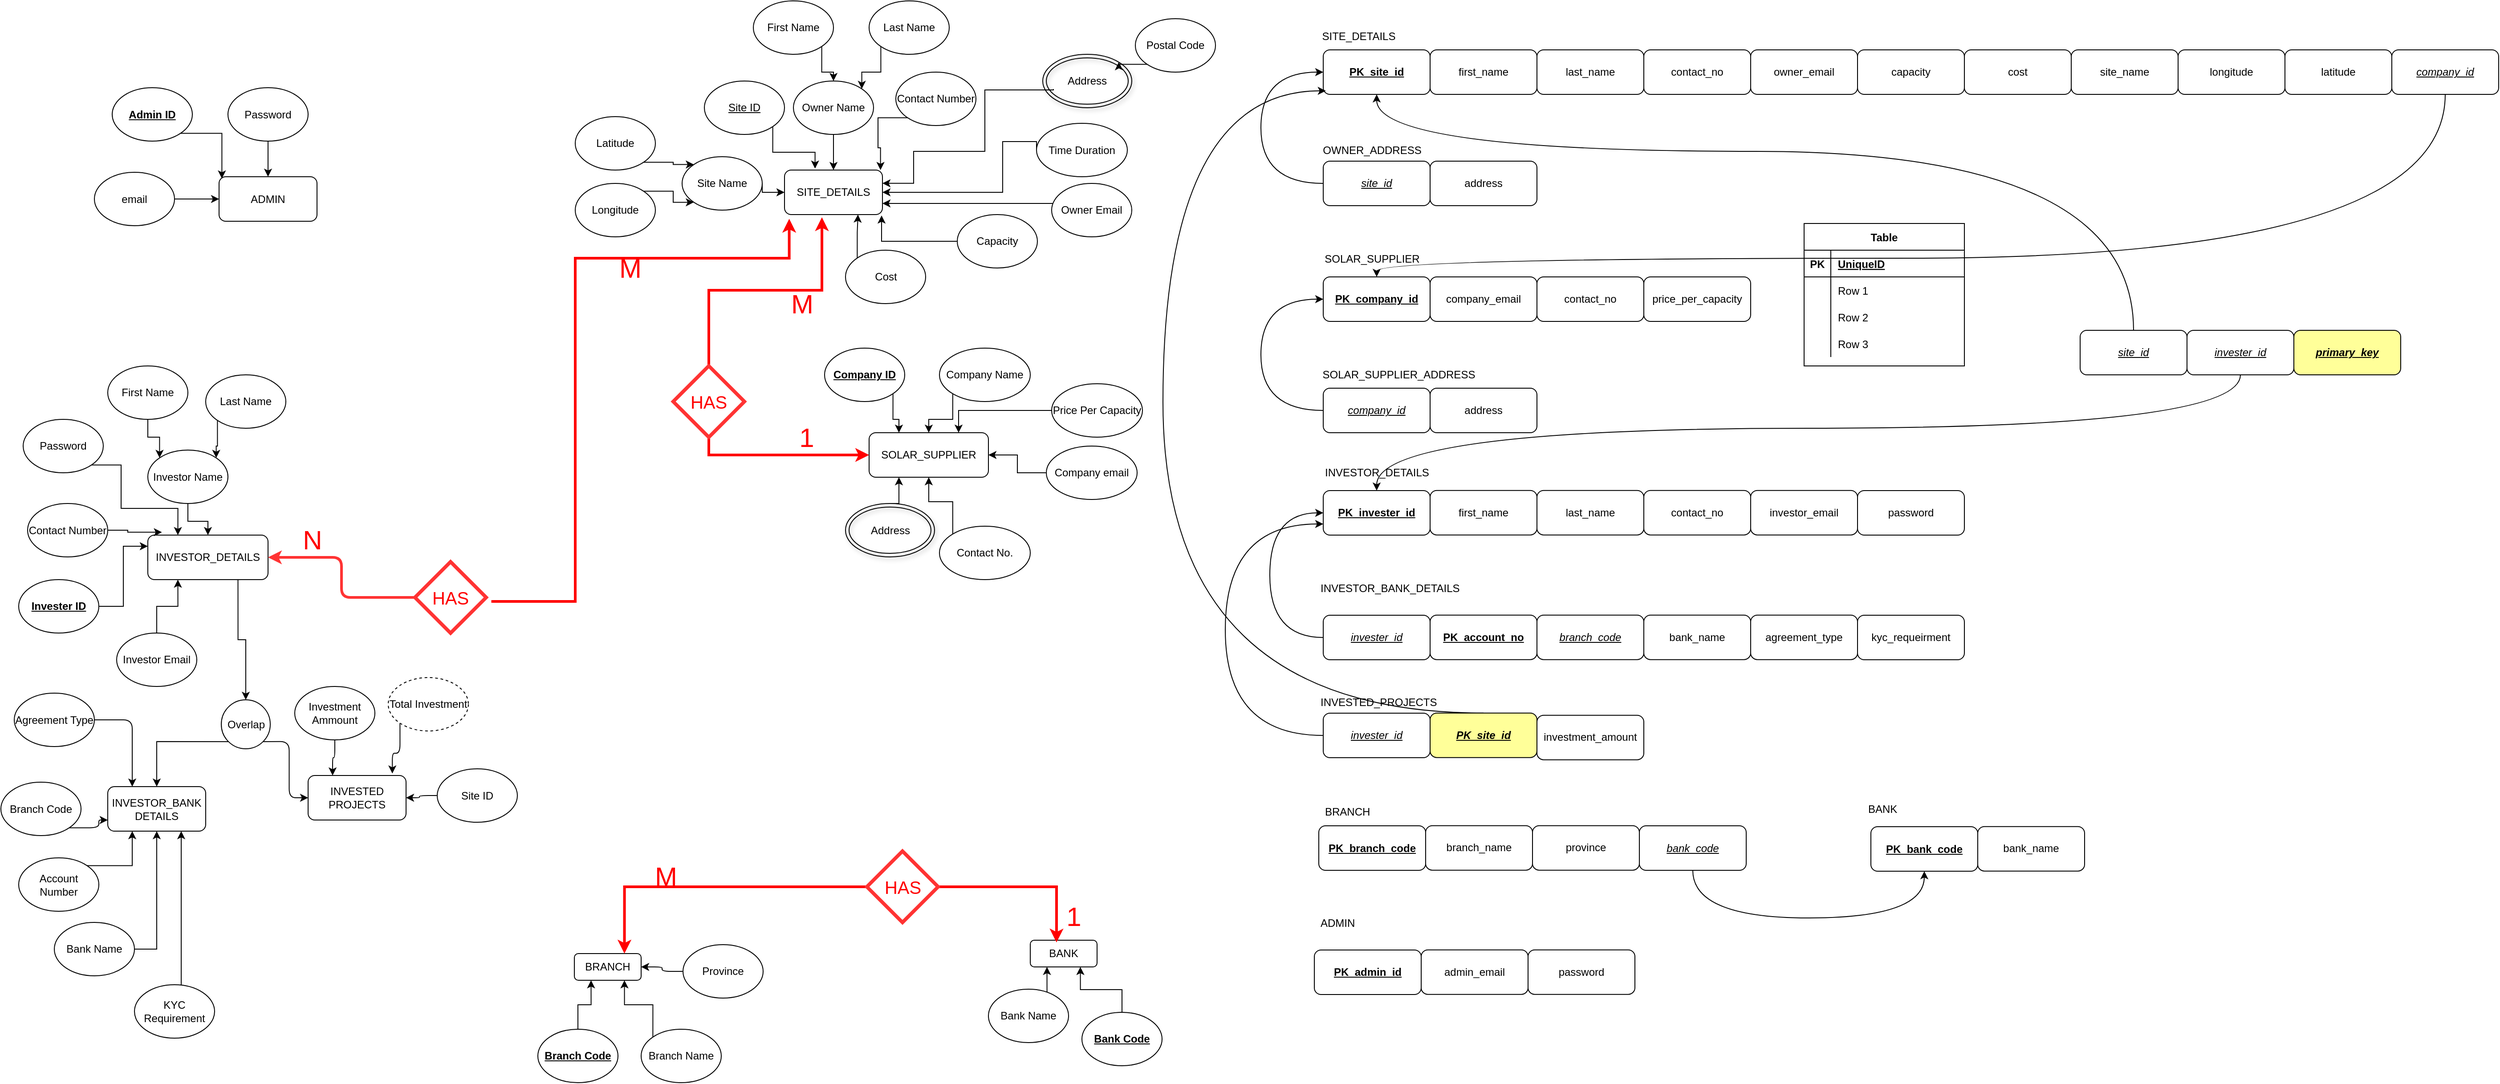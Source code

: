 <mxfile version="15.2.7" type="device" pages="2"><diagram id="Q8fBMJLEa55MNzm_Oy5U" name="Page-1"><mxGraphModel dx="852" dy="494" grid="1" gridSize="10" guides="1" tooltips="1" connect="1" arrows="1" fold="1" page="1" pageScale="1" pageWidth="2336" pageHeight="1654" math="0" shadow="0"><root><mxCell id="0"/><mxCell id="1" parent="0"/><mxCell id="6" value="ADMIN" style="rounded=1;whiteSpace=wrap;html=1;" parent="1" vertex="1"><mxGeometry x="250" y="217.5" width="110" height="50" as="geometry"/></mxCell><mxCell id="11" style="edgeStyle=orthogonalEdgeStyle;rounded=0;html=1;exitX=1;exitY=1;entryX=0.029;entryY=0.04;entryPerimeter=0;jettySize=auto;orthogonalLoop=1;" parent="1" source="7" target="6" edge="1"><mxGeometry relative="1" as="geometry"/></mxCell><mxCell id="7" value="&lt;u&gt;&lt;b&gt;Admin ID&lt;/b&gt;&lt;/u&gt;" style="ellipse;whiteSpace=wrap;html=1;" parent="1" vertex="1"><mxGeometry x="130" y="117.5" width="90" height="60" as="geometry"/></mxCell><mxCell id="12" value="" style="edgeStyle=orthogonalEdgeStyle;rounded=0;html=1;jettySize=auto;orthogonalLoop=1;" parent="1" source="8" target="6" edge="1"><mxGeometry relative="1" as="geometry"/></mxCell><mxCell id="8" value="Password" style="ellipse;whiteSpace=wrap;html=1;" parent="1" vertex="1"><mxGeometry x="260" y="117.5" width="90" height="60" as="geometry"/></mxCell><mxCell id="10" style="edgeStyle=orthogonalEdgeStyle;rounded=0;html=1;jettySize=auto;orthogonalLoop=1;" parent="1" source="9" target="6" edge="1"><mxGeometry relative="1" as="geometry"/></mxCell><mxCell id="9" value="email" style="ellipse;whiteSpace=wrap;html=1;" parent="1" vertex="1"><mxGeometry x="110" y="212.5" width="90" height="60" as="geometry"/></mxCell><mxCell id="13" value="SITE_DETAILS" style="rounded=1;whiteSpace=wrap;html=1;" parent="1" vertex="1"><mxGeometry x="885" y="210" width="110" height="50" as="geometry"/></mxCell><mxCell id="41" style="edgeStyle=orthogonalEdgeStyle;rounded=0;html=1;exitX=1;exitY=1;entryX=0.312;entryY=-0.033;entryPerimeter=0;jettySize=auto;orthogonalLoop=1;" parent="1" source="14" target="13" edge="1"><mxGeometry relative="1" as="geometry"/></mxCell><mxCell id="14" value="&lt;u&gt;Site ID&lt;/u&gt;" style="ellipse;whiteSpace=wrap;html=1;" parent="1" vertex="1"><mxGeometry x="795" y="110" width="90" height="60" as="geometry"/></mxCell><mxCell id="27" value="" style="edgeStyle=orthogonalEdgeStyle;rounded=0;html=1;jettySize=auto;orthogonalLoop=1;" parent="1" source="17" target="13" edge="1"><mxGeometry relative="1" as="geometry"/></mxCell><mxCell id="17" value="Owner Name" style="ellipse;whiteSpace=wrap;html=1;" parent="1" vertex="1"><mxGeometry x="895" y="110" width="90" height="60" as="geometry"/></mxCell><mxCell id="28" style="edgeStyle=orthogonalEdgeStyle;rounded=0;html=1;exitX=1;exitY=1;entryX=0.5;entryY=0;jettySize=auto;orthogonalLoop=1;" parent="1" source="18" target="17" edge="1"><mxGeometry relative="1" as="geometry"/></mxCell><mxCell id="18" value="First Name" style="ellipse;whiteSpace=wrap;html=1;" parent="1" vertex="1"><mxGeometry x="850" y="20" width="90" height="60" as="geometry"/></mxCell><mxCell id="29" style="edgeStyle=orthogonalEdgeStyle;rounded=0;html=1;exitX=0;exitY=1;entryX=1;entryY=0;jettySize=auto;orthogonalLoop=1;" parent="1" source="19" target="17" edge="1"><mxGeometry relative="1" as="geometry"/></mxCell><mxCell id="19" value="Last Name" style="ellipse;whiteSpace=wrap;html=1;" parent="1" vertex="1"><mxGeometry x="980" y="20" width="90" height="60" as="geometry"/></mxCell><mxCell id="32" style="edgeStyle=orthogonalEdgeStyle;rounded=0;html=1;exitX=0;exitY=1;entryX=0.98;entryY=0;entryPerimeter=0;jettySize=auto;orthogonalLoop=1;" parent="1" source="30" target="13" edge="1"><mxGeometry relative="1" as="geometry"/></mxCell><mxCell id="30" value="Contact Number" style="ellipse;whiteSpace=wrap;html=1;" parent="1" vertex="1"><mxGeometry x="1010" y="100" width="90" height="60" as="geometry"/></mxCell><mxCell id="109" style="edgeStyle=orthogonalEdgeStyle;rounded=0;html=1;exitX=0;exitY=1;entryX=1;entryY=0;jettySize=auto;orthogonalLoop=1;" parent="1" source="35" target="108" edge="1"><mxGeometry relative="1" as="geometry"/></mxCell><mxCell id="35" value="Postal Code" style="ellipse;whiteSpace=wrap;html=1;" parent="1" vertex="1"><mxGeometry x="1279" y="40" width="90" height="60" as="geometry"/></mxCell><mxCell id="39" style="edgeStyle=orthogonalEdgeStyle;rounded=0;html=1;exitX=0;exitY=0;entryX=1;entryY=0.75;jettySize=auto;orthogonalLoop=1;" parent="1" source="37" target="13" edge="1"><mxGeometry relative="1" as="geometry"><Array as="points"><mxPoint x="1198" y="248"/></Array></mxGeometry></mxCell><mxCell id="37" value="Owner Email" style="ellipse;whiteSpace=wrap;html=1;" parent="1" vertex="1"><mxGeometry x="1185" y="225" width="90" height="60" as="geometry"/></mxCell><mxCell id="40" value="" style="edgeStyle=orthogonalEdgeStyle;rounded=0;html=1;jettySize=auto;orthogonalLoop=1;entryX=0.991;entryY=1.02;entryPerimeter=0;" parent="1" source="38" target="13" edge="1"><mxGeometry relative="1" as="geometry"/></mxCell><mxCell id="38" value="Capacity" style="ellipse;whiteSpace=wrap;html=1;" parent="1" vertex="1"><mxGeometry x="1079" y="260" width="90" height="60" as="geometry"/></mxCell><mxCell id="46" style="edgeStyle=orthogonalEdgeStyle;rounded=0;html=1;exitX=1;exitY=1;entryX=0;entryY=0;jettySize=auto;orthogonalLoop=1;" parent="1" source="42" target="44" edge="1"><mxGeometry relative="1" as="geometry"/></mxCell><mxCell id="42" value="Latitude" style="ellipse;whiteSpace=wrap;html=1;" parent="1" vertex="1"><mxGeometry x="650" y="150" width="90" height="60" as="geometry"/></mxCell><mxCell id="47" style="edgeStyle=orthogonalEdgeStyle;rounded=0;html=1;exitX=1;exitY=0;entryX=0;entryY=1;jettySize=auto;orthogonalLoop=1;" parent="1" source="43" target="44" edge="1"><mxGeometry relative="1" as="geometry"/></mxCell><mxCell id="43" value="Longitude" style="ellipse;whiteSpace=wrap;html=1;" parent="1" vertex="1"><mxGeometry x="650" y="225" width="90" height="60" as="geometry"/></mxCell><mxCell id="48" style="edgeStyle=orthogonalEdgeStyle;rounded=0;html=1;exitX=1;exitY=0.5;entryX=0;entryY=0.5;jettySize=auto;orthogonalLoop=1;" parent="1" source="44" target="13" edge="1"><mxGeometry relative="1" as="geometry"><Array as="points"><mxPoint x="860" y="235"/></Array></mxGeometry></mxCell><mxCell id="44" value="Site Name" style="ellipse;whiteSpace=wrap;html=1;" parent="1" vertex="1"><mxGeometry x="770" y="195" width="90" height="60" as="geometry"/></mxCell><mxCell id="140" style="edgeStyle=orthogonalEdgeStyle;rounded=0;html=1;exitX=0;exitY=0;entryX=0.75;entryY=1;jettySize=auto;orthogonalLoop=1;" parent="1" source="49" target="13" edge="1"><mxGeometry relative="1" as="geometry"/></mxCell><mxCell id="49" value="Cost" style="ellipse;whiteSpace=wrap;html=1;" parent="1" vertex="1"><mxGeometry x="953.5" y="300" width="90" height="60" as="geometry"/></mxCell><mxCell id="96" style="edgeStyle=orthogonalEdgeStyle;rounded=0;html=1;exitX=0.75;exitY=1;entryX=0.5;entryY=0;jettySize=auto;orthogonalLoop=1;" parent="1" source="51" target="95" edge="1"><mxGeometry relative="1" as="geometry"/></mxCell><mxCell id="51" value="INVESTOR_DETAILS" style="rounded=1;whiteSpace=wrap;html=1;" parent="1" vertex="1"><mxGeometry x="170" y="620" width="135" height="50" as="geometry"/></mxCell><mxCell id="64" style="edgeStyle=orthogonalEdgeStyle;rounded=0;html=1;exitX=1;exitY=0.5;entryX=0;entryY=0.25;jettySize=auto;orthogonalLoop=1;" parent="1" source="52" target="51" edge="1"><mxGeometry relative="1" as="geometry"/></mxCell><mxCell id="52" value="&lt;u&gt;&lt;b&gt;Invester ID&lt;/b&gt;&lt;/u&gt;" style="ellipse;whiteSpace=wrap;html=1;" parent="1" vertex="1"><mxGeometry x="25" y="670" width="90" height="60" as="geometry"/></mxCell><mxCell id="60" style="edgeStyle=orthogonalEdgeStyle;rounded=0;html=1;exitX=0.5;exitY=1;entryX=0;entryY=0;jettySize=auto;orthogonalLoop=1;" parent="1" source="53" target="55" edge="1"><mxGeometry relative="1" as="geometry"/></mxCell><mxCell id="53" value="First Name" style="ellipse;whiteSpace=wrap;html=1;" parent="1" vertex="1"><mxGeometry x="125" y="430" width="90" height="60" as="geometry"/></mxCell><mxCell id="61" style="edgeStyle=orthogonalEdgeStyle;rounded=0;html=1;exitX=0;exitY=1;entryX=1;entryY=0;jettySize=auto;orthogonalLoop=1;" parent="1" source="54" target="55" edge="1"><mxGeometry relative="1" as="geometry"/></mxCell><mxCell id="54" value="Last Name" style="ellipse;whiteSpace=wrap;html=1;" parent="1" vertex="1"><mxGeometry x="235" y="440" width="90" height="60" as="geometry"/></mxCell><mxCell id="63" style="edgeStyle=orthogonalEdgeStyle;rounded=0;html=1;exitX=0.5;exitY=1;entryX=0.5;entryY=0;jettySize=auto;orthogonalLoop=1;" parent="1" source="55" target="51" edge="1"><mxGeometry relative="1" as="geometry"/></mxCell><mxCell id="55" value="Investor Name" style="ellipse;whiteSpace=wrap;html=1;" parent="1" vertex="1"><mxGeometry x="170" y="524.5" width="90" height="60" as="geometry"/></mxCell><mxCell id="66" style="edgeStyle=orthogonalEdgeStyle;rounded=0;html=1;exitX=0.5;exitY=0;entryX=0.25;entryY=1;jettySize=auto;orthogonalLoop=1;" parent="1" source="56" target="51" edge="1"><mxGeometry relative="1" as="geometry"/></mxCell><mxCell id="56" value="Investor Email" style="ellipse;whiteSpace=wrap;html=1;" parent="1" vertex="1"><mxGeometry x="135" y="730" width="90" height="60" as="geometry"/></mxCell><mxCell id="142" style="edgeStyle=orthogonalEdgeStyle;rounded=0;html=1;exitX=1;exitY=1;entryX=0.25;entryY=0;jettySize=auto;orthogonalLoop=1;" parent="1" source="57" target="51" edge="1"><mxGeometry relative="1" as="geometry"><Array as="points"><mxPoint x="140" y="541"/><mxPoint x="140" y="590"/><mxPoint x="203" y="590"/></Array></mxGeometry></mxCell><mxCell id="57" value="Password" style="ellipse;whiteSpace=wrap;html=1;" parent="1" vertex="1"><mxGeometry x="30" y="490" width="90" height="60" as="geometry"/></mxCell><mxCell id="143" style="edgeStyle=orthogonalEdgeStyle;rounded=0;html=1;exitX=1;exitY=0.5;entryX=0.117;entryY=-0.065;entryPerimeter=0;jettySize=auto;orthogonalLoop=1;" parent="1" source="58" target="51" edge="1"><mxGeometry relative="1" as="geometry"/></mxCell><mxCell id="58" value="Contact Number" style="ellipse;whiteSpace=wrap;html=1;" parent="1" vertex="1"><mxGeometry x="35" y="584.5" width="90" height="60" as="geometry"/></mxCell><mxCell id="72" style="edgeStyle=orthogonalEdgeStyle;rounded=0;html=1;exitX=1;exitY=0;entryX=0.25;entryY=1;jettySize=auto;orthogonalLoop=1;" parent="1" source="59" target="68" edge="1"><mxGeometry relative="1" as="geometry"/></mxCell><mxCell id="59" value="Account Number" style="ellipse;whiteSpace=wrap;html=1;" parent="1" vertex="1"><mxGeometry x="25" y="982.5" width="90" height="60" as="geometry"/></mxCell><mxCell id="68" value="INVESTOR_BANK DETAILS" style="rounded=1;whiteSpace=wrap;html=1;" parent="1" vertex="1"><mxGeometry x="125" y="902.5" width="110" height="50" as="geometry"/></mxCell><mxCell id="73" value="" style="edgeStyle=orthogonalEdgeStyle;rounded=0;html=1;jettySize=auto;orthogonalLoop=1;" parent="1" source="69" target="68" edge="1"><mxGeometry relative="1" as="geometry"><Array as="points"><mxPoint x="180" y="1085"/></Array></mxGeometry></mxCell><mxCell id="69" value="Bank Name" style="ellipse;whiteSpace=wrap;html=1;" parent="1" vertex="1"><mxGeometry x="65" y="1055" width="90" height="60" as="geometry"/></mxCell><mxCell id="175" style="edgeStyle=orthogonalEdgeStyle;rounded=1;html=1;exitX=1;exitY=1;entryX=0;entryY=0.75;jettySize=auto;orthogonalLoop=1;strokeColor=#000000;strokeWidth=1;" parent="1" source="70" target="68" edge="1"><mxGeometry relative="1" as="geometry"/></mxCell><mxCell id="70" value="Branch Code" style="ellipse;whiteSpace=wrap;html=1;" parent="1" vertex="1"><mxGeometry x="5" y="897.5" width="90" height="60" as="geometry"/></mxCell><mxCell id="174" style="edgeStyle=orthogonalEdgeStyle;rounded=1;html=1;exitX=1;exitY=0.5;entryX=0.25;entryY=0;jettySize=auto;orthogonalLoop=1;strokeColor=#000000;strokeWidth=1;" parent="1" source="71" target="68" edge="1"><mxGeometry relative="1" as="geometry"/></mxCell><mxCell id="71" value="Agreement Type" style="ellipse;whiteSpace=wrap;html=1;" parent="1" vertex="1"><mxGeometry x="20" y="797.5" width="90" height="60" as="geometry"/></mxCell><mxCell id="76" value="BANK" style="rounded=1;whiteSpace=wrap;html=1;" parent="1" vertex="1"><mxGeometry x="1161" y="1075" width="75" height="30" as="geometry"/></mxCell><mxCell id="79" style="edgeStyle=orthogonalEdgeStyle;rounded=0;html=1;exitX=1;exitY=0;entryX=0.25;entryY=1;jettySize=auto;orthogonalLoop=1;" parent="1" source="77" target="76" edge="1"><mxGeometry relative="1" as="geometry"/></mxCell><mxCell id="77" value="Bank Name" style="ellipse;whiteSpace=wrap;html=1;" parent="1" vertex="1"><mxGeometry x="1114" y="1130" width="90" height="60" as="geometry"/></mxCell><mxCell id="80" style="edgeStyle=orthogonalEdgeStyle;rounded=0;html=1;exitX=0.5;exitY=0;entryX=0.75;entryY=1;jettySize=auto;orthogonalLoop=1;" parent="1" source="78" target="76" edge="1"><mxGeometry relative="1" as="geometry"/></mxCell><mxCell id="78" value="&lt;u&gt;&lt;b&gt;Bank Code&lt;/b&gt;&lt;/u&gt;" style="ellipse;whiteSpace=wrap;html=1;" parent="1" vertex="1"><mxGeometry x="1219" y="1156" width="90" height="60" as="geometry"/></mxCell><mxCell id="81" value="BRANCH" style="rounded=1;whiteSpace=wrap;html=1;" parent="1" vertex="1"><mxGeometry x="649" y="1090" width="75" height="30" as="geometry"/></mxCell><mxCell id="138" style="edgeStyle=orthogonalEdgeStyle;rounded=0;html=1;exitX=0.5;exitY=0;entryX=0.25;entryY=1;jettySize=auto;orthogonalLoop=1;" parent="1" source="85" target="81" edge="1"><mxGeometry relative="1" as="geometry"/></mxCell><mxCell id="85" value="&lt;u&gt;&lt;b&gt;Branch Code&lt;/b&gt;&lt;/u&gt;" style="ellipse;whiteSpace=wrap;html=1;" parent="1" vertex="1"><mxGeometry x="608" y="1175" width="90" height="60" as="geometry"/></mxCell><mxCell id="186" value="" style="edgeStyle=orthogonalEdgeStyle;rounded=1;html=1;jettySize=auto;orthogonalLoop=1;strokeColor=#000000;strokeWidth=1;" parent="1" source="87" target="88" edge="1"><mxGeometry relative="1" as="geometry"/></mxCell><mxCell id="87" value="Site ID" style="ellipse;whiteSpace=wrap;html=1;" parent="1" vertex="1"><mxGeometry x="495" y="882.5" width="90" height="60" as="geometry"/></mxCell><mxCell id="88" value="INVESTED PROJECTS&lt;br&gt;" style="rounded=1;whiteSpace=wrap;html=1;" parent="1" vertex="1"><mxGeometry x="350" y="890" width="110" height="50" as="geometry"/></mxCell><mxCell id="184" style="edgeStyle=orthogonalEdgeStyle;rounded=1;html=1;exitX=0.5;exitY=1;entryX=0.25;entryY=0;jettySize=auto;orthogonalLoop=1;strokeColor=#000000;strokeWidth=1;" parent="1" source="90" target="88" edge="1"><mxGeometry relative="1" as="geometry"/></mxCell><mxCell id="90" value="Investment Ammount" style="ellipse;whiteSpace=wrap;html=1;" parent="1" vertex="1"><mxGeometry x="335" y="790" width="90" height="60" as="geometry"/></mxCell><mxCell id="97" style="edgeStyle=orthogonalEdgeStyle;rounded=0;html=1;exitX=0;exitY=1;jettySize=auto;orthogonalLoop=1;" parent="1" source="95" target="68" edge="1"><mxGeometry relative="1" as="geometry"/></mxCell><mxCell id="183" style="edgeStyle=orthogonalEdgeStyle;rounded=1;html=1;exitX=1;exitY=1;entryX=0;entryY=0.5;jettySize=auto;orthogonalLoop=1;strokeColor=#000000;strokeWidth=1;" parent="1" source="95" target="88" edge="1"><mxGeometry relative="1" as="geometry"/></mxCell><mxCell id="95" value="Overlap" style="ellipse;whiteSpace=wrap;html=1;aspect=fixed;shadow=0;fillColor=none;" parent="1" vertex="1"><mxGeometry x="252.5" y="805" width="55" height="55" as="geometry"/></mxCell><mxCell id="100" value="SOLAR_SUPPLIER" style="rounded=1;whiteSpace=wrap;html=1;" parent="1" vertex="1"><mxGeometry x="980" y="505" width="134" height="50" as="geometry"/></mxCell><mxCell id="113" style="edgeStyle=orthogonalEdgeStyle;rounded=0;html=1;exitX=1;exitY=1;entryX=0.25;entryY=0;jettySize=auto;orthogonalLoop=1;" parent="1" source="101" target="100" edge="1"><mxGeometry relative="1" as="geometry"/></mxCell><mxCell id="101" value="&lt;b&gt;&lt;u&gt;Company ID&lt;/u&gt;&lt;/b&gt;" style="ellipse;whiteSpace=wrap;html=1;" parent="1" vertex="1"><mxGeometry x="930" y="410" width="90" height="60" as="geometry"/></mxCell><mxCell id="114" style="edgeStyle=orthogonalEdgeStyle;rounded=0;html=1;exitX=0;exitY=1;entryX=0.5;entryY=0;jettySize=auto;orthogonalLoop=1;" parent="1" source="102" target="100" edge="1"><mxGeometry relative="1" as="geometry"/></mxCell><mxCell id="102" value="Company Name" style="ellipse;whiteSpace=wrap;html=1;" parent="1" vertex="1"><mxGeometry x="1059" y="410" width="102" height="60" as="geometry"/></mxCell><mxCell id="117" style="edgeStyle=orthogonalEdgeStyle;rounded=0;html=1;exitX=0;exitY=0.5;entryX=0.75;entryY=0;jettySize=auto;orthogonalLoop=1;" parent="1" source="103" target="100" edge="1"><mxGeometry relative="1" as="geometry"/></mxCell><mxCell id="103" value="Price Per Capacity" style="ellipse;whiteSpace=wrap;html=1;" parent="1" vertex="1"><mxGeometry x="1185" y="450" width="102" height="60" as="geometry"/></mxCell><mxCell id="118" style="edgeStyle=orthogonalEdgeStyle;rounded=0;html=1;exitX=0;exitY=0.5;entryX=1;entryY=0.5;jettySize=auto;orthogonalLoop=1;" parent="1" source="104" target="100" edge="1"><mxGeometry relative="1" as="geometry"/></mxCell><mxCell id="104" value="Company email" style="ellipse;whiteSpace=wrap;html=1;" parent="1" vertex="1"><mxGeometry x="1179" y="520" width="102" height="60" as="geometry"/></mxCell><mxCell id="122" style="edgeStyle=orthogonalEdgeStyle;rounded=0;html=1;exitX=0;exitY=0;entryX=0.5;entryY=1;jettySize=auto;orthogonalLoop=1;" parent="1" source="105" target="100" edge="1"><mxGeometry relative="1" as="geometry"/></mxCell><mxCell id="105" value="Contact No." style="ellipse;whiteSpace=wrap;html=1;" parent="1" vertex="1"><mxGeometry x="1059" y="610" width="102" height="60" as="geometry"/></mxCell><mxCell id="121" style="edgeStyle=orthogonalEdgeStyle;rounded=0;html=1;exitX=0.5;exitY=0;entryX=0.25;entryY=1;jettySize=auto;orthogonalLoop=1;" parent="1" source="107" target="100" edge="1"><mxGeometry relative="1" as="geometry"/></mxCell><mxCell id="107" value="Address" style="ellipse;shape=doubleEllipse;whiteSpace=wrap;html=1;shadow=1;fillColor=none;" parent="1" vertex="1"><mxGeometry x="953.5" y="584.5" width="100" height="60" as="geometry"/></mxCell><mxCell id="110" value="" style="edgeStyle=orthogonalEdgeStyle;rounded=0;html=1;jettySize=auto;orthogonalLoop=1;" parent="1" edge="1"><mxGeometry relative="1" as="geometry"><Array as="points"><mxPoint x="1187" y="120"/><mxPoint x="1110" y="120"/><mxPoint x="1110" y="189"/><mxPoint x="1030" y="189"/><mxPoint x="1030" y="225"/></Array><mxPoint x="1186.961" y="118.971" as="sourcePoint"/><mxPoint x="995" y="224.853" as="targetPoint"/></mxGeometry></mxCell><mxCell id="108" value="Address" style="ellipse;shape=doubleEllipse;whiteSpace=wrap;html=1;shadow=1;fillColor=none;" parent="1" vertex="1"><mxGeometry x="1175" y="80" width="100" height="60" as="geometry"/></mxCell><mxCell id="159" style="edgeStyle=orthogonalEdgeStyle;rounded=1;html=1;entryX=1;entryY=0.5;jettySize=auto;orthogonalLoop=1;strokeColor=#000000;strokeWidth=1;" parent="1" source="135" target="81" edge="1"><mxGeometry relative="1" as="geometry"/></mxCell><mxCell id="135" value="Province" style="ellipse;whiteSpace=wrap;html=1;" parent="1" vertex="1"><mxGeometry x="771" y="1080" width="90" height="60" as="geometry"/></mxCell><mxCell id="139" style="edgeStyle=orthogonalEdgeStyle;rounded=0;html=1;exitX=0;exitY=0;entryX=0.75;entryY=1;jettySize=auto;orthogonalLoop=1;" parent="1" source="137" target="81" edge="1"><mxGeometry relative="1" as="geometry"/></mxCell><mxCell id="137" value="Branch Name" style="ellipse;whiteSpace=wrap;html=1;" parent="1" vertex="1"><mxGeometry x="724" y="1175" width="90" height="60" as="geometry"/></mxCell><mxCell id="288" style="edgeStyle=orthogonalEdgeStyle;rounded=0;html=1;exitX=0.5;exitY=0;entryX=0.382;entryY=1.061;entryPerimeter=0;jettySize=auto;orthogonalLoop=1;strokeWidth=3;strokeColor=#FF0000;" parent="1" source="141" target="13" edge="1"><mxGeometry relative="1" as="geometry"/></mxCell><mxCell id="289" style="edgeStyle=orthogonalEdgeStyle;rounded=0;html=1;exitX=0.5;exitY=1;jettySize=auto;orthogonalLoop=1;strokeColor=#FF0000;strokeWidth=3;entryX=0;entryY=0.5;entryPerimeter=0;" parent="1" source="141" target="100" edge="1"><mxGeometry relative="1" as="geometry"><mxPoint x="970" y="530" as="targetPoint"/></mxGeometry></mxCell><mxCell id="141" value="&lt;font color=&quot;#ff0000&quot; style=&quot;font-size: 20px&quot;&gt;HAS&lt;/font&gt;" style="rhombus;whiteSpace=wrap;html=1;shadow=0;fillColor=none;strokeColor=#FF3333;strokeWidth=4;" parent="1" vertex="1"><mxGeometry x="760" y="430" width="80" height="80" as="geometry"/></mxCell><mxCell id="151" value="&lt;font style=&quot;font-size: 30px&quot; color=&quot;#ff0000&quot;&gt;M&lt;/font&gt;" style="text;html=1;strokeColor=none;fillColor=none;align=center;verticalAlign=middle;whiteSpace=wrap;rounded=0;shadow=0;" parent="1" vertex="1"><mxGeometry x="692" y="310" width="40" height="20" as="geometry"/></mxCell><mxCell id="152" value="&lt;font style=&quot;font-size: 30px&quot; color=&quot;#ff0000&quot;&gt;1&lt;/font&gt;" style="text;html=1;strokeColor=none;fillColor=none;align=center;verticalAlign=middle;whiteSpace=wrap;rounded=0;shadow=0;" parent="1" vertex="1"><mxGeometry x="890" y="500" width="40" height="20" as="geometry"/></mxCell><mxCell id="154" style="edgeStyle=orthogonalEdgeStyle;rounded=1;html=1;exitX=0;exitY=0.5;entryX=1;entryY=0.5;jettySize=auto;orthogonalLoop=1;strokeColor=#FF3333;strokeWidth=3;" parent="1" source="153" target="51" edge="1"><mxGeometry relative="1" as="geometry"/></mxCell><mxCell id="290" style="edgeStyle=orthogonalEdgeStyle;rounded=0;html=1;exitX=1;exitY=0.5;entryX=0.048;entryY=1.095;jettySize=auto;orthogonalLoop=1;strokeColor=#FF0000;strokeWidth=3;entryPerimeter=0;" parent="1" target="13" edge="1"><mxGeometry relative="1" as="geometry"><mxPoint x="555.794" y="694.471" as="sourcePoint"/><mxPoint x="918.147" y="265.059" as="targetPoint"/><Array as="points"><mxPoint x="650" y="694"/><mxPoint x="650" y="309"/><mxPoint x="890" y="309"/></Array></mxGeometry></mxCell><mxCell id="153" value="&lt;font color=&quot;#ff0000&quot; style=&quot;font-size: 20px&quot;&gt;HAS&lt;/font&gt;" style="rhombus;whiteSpace=wrap;html=1;shadow=0;fillColor=none;strokeColor=#FF3333;strokeWidth=4;" parent="1" vertex="1"><mxGeometry x="470" y="650" width="80" height="80" as="geometry"/></mxCell><mxCell id="157" value="&lt;font style=&quot;font-size: 30px&quot; color=&quot;#ff0000&quot;&gt;N&lt;/font&gt;" style="text;html=1;strokeColor=none;fillColor=none;align=center;verticalAlign=middle;whiteSpace=wrap;rounded=0;shadow=0;" parent="1" vertex="1"><mxGeometry x="335" y="614.5" width="40" height="20" as="geometry"/></mxCell><mxCell id="312" style="edgeStyle=orthogonalEdgeStyle;rounded=0;html=1;exitX=0;exitY=0.5;jettySize=auto;orthogonalLoop=1;strokeColor=#FF0000;strokeWidth=3;entryX=0.75;entryY=0;" parent="1" source="158" target="81" edge="1"><mxGeometry relative="1" as="geometry"><mxPoint x="730" y="1040" as="targetPoint"/></mxGeometry></mxCell><mxCell id="317" style="edgeStyle=orthogonalEdgeStyle;rounded=0;html=1;exitX=1;exitY=0.5;entryX=0.393;entryY=0.084;entryPerimeter=0;jettySize=auto;orthogonalLoop=1;strokeColor=#FF0000;strokeWidth=3;" parent="1" source="158" target="76" edge="1"><mxGeometry relative="1" as="geometry"/></mxCell><mxCell id="158" value="&lt;font color=&quot;#ff0000&quot; style=&quot;font-size: 20px&quot;&gt;HAS&lt;/font&gt;" style="rhombus;whiteSpace=wrap;html=1;shadow=0;fillColor=none;strokeColor=#FF3333;strokeWidth=4;" parent="1" vertex="1"><mxGeometry x="977.5" y="975" width="80" height="80" as="geometry"/></mxCell><mxCell id="162" value="&lt;font style=&quot;font-size: 30px&quot; color=&quot;#ff0000&quot;&gt;M&lt;/font&gt;" style="text;html=1;strokeColor=none;fillColor=none;align=center;verticalAlign=middle;whiteSpace=wrap;rounded=0;shadow=0;" parent="1" vertex="1"><mxGeometry x="732" y="992.5" width="40" height="20" as="geometry"/></mxCell><mxCell id="173" value="&lt;font style=&quot;font-size: 30px&quot; color=&quot;#ff0000&quot;&gt;M&lt;/font&gt;" style="text;html=1;strokeColor=none;fillColor=none;align=center;verticalAlign=middle;whiteSpace=wrap;rounded=0;shadow=0;" parent="1" vertex="1"><mxGeometry x="885" y="350" width="40" height="20" as="geometry"/></mxCell><mxCell id="181" style="edgeStyle=orthogonalEdgeStyle;rounded=1;html=1;exitX=0;exitY=0;entryX=0.75;entryY=1;jettySize=auto;orthogonalLoop=1;strokeColor=#000000;strokeWidth=1;" parent="1" source="180" target="68" edge="1"><mxGeometry relative="1" as="geometry"><Array as="points"><mxPoint x="207" y="1134"/></Array></mxGeometry></mxCell><mxCell id="180" value="KYC Requirement" style="ellipse;whiteSpace=wrap;html=1;" parent="1" vertex="1"><mxGeometry x="155" y="1125" width="90" height="60" as="geometry"/></mxCell><mxCell id="185" style="edgeStyle=orthogonalEdgeStyle;rounded=1;html=1;exitX=0;exitY=1;entryX=0.86;entryY=-0.044;entryPerimeter=0;jettySize=auto;orthogonalLoop=1;strokeColor=#000000;strokeWidth=1;" parent="1" source="176" target="88" edge="1"><mxGeometry relative="1" as="geometry"/></mxCell><mxCell id="176" value="Total Investment" style="ellipse;whiteSpace=wrap;html=1;dashed=1;" parent="1" vertex="1"><mxGeometry x="440" y="780" width="90" height="60" as="geometry"/></mxCell><mxCell id="194" value="INVESTOR_DETAILS" style="text;html=1;resizable=0;points=[];autosize=1;align=left;verticalAlign=top;spacingTop=-4;" parent="1" vertex="1"><mxGeometry x="1490" y="540" width="130" height="20" as="geometry"/></mxCell><mxCell id="196" value="&lt;b&gt;&lt;u&gt;PK_site_id&lt;/u&gt;&lt;/b&gt;" style="rounded=1;whiteSpace=wrap;html=1;" parent="1" vertex="1"><mxGeometry x="1490" y="75" width="120" height="50" as="geometry"/></mxCell><mxCell id="198" value="last_name" style="rounded=1;whiteSpace=wrap;html=1;" parent="1" vertex="1"><mxGeometry x="1730" y="75" width="120" height="50" as="geometry"/></mxCell><mxCell id="199" value="first_name" style="rounded=1;whiteSpace=wrap;html=1;" parent="1" vertex="1"><mxGeometry x="1610" y="75" width="120" height="50" as="geometry"/></mxCell><mxCell id="200" value="contact_no" style="rounded=1;whiteSpace=wrap;html=1;" parent="1" vertex="1"><mxGeometry x="1850" y="75" width="120" height="50" as="geometry"/></mxCell><mxCell id="201" value="SITE_DETAILS&lt;br&gt;" style="text;html=1;strokeColor=none;fillColor=none;align=center;verticalAlign=middle;whiteSpace=wrap;rounded=0;" parent="1" vertex="1"><mxGeometry x="1510" y="50" width="40" height="20" as="geometry"/></mxCell><mxCell id="203" value="owner_email" style="rounded=1;whiteSpace=wrap;html=1;" parent="1" vertex="1"><mxGeometry x="1970" y="75" width="120" height="50" as="geometry"/></mxCell><mxCell id="204" value="capacity" style="rounded=1;whiteSpace=wrap;html=1;" parent="1" vertex="1"><mxGeometry x="2090" y="75" width="120" height="50" as="geometry"/></mxCell><mxCell id="205" value="cost" style="rounded=1;whiteSpace=wrap;html=1;" parent="1" vertex="1"><mxGeometry x="2210" y="75" width="120" height="50" as="geometry"/></mxCell><mxCell id="206" value="site_name" style="rounded=1;whiteSpace=wrap;html=1;" parent="1" vertex="1"><mxGeometry x="2330" y="75" width="120" height="50" as="geometry"/></mxCell><mxCell id="207" value="longitude" style="rounded=1;whiteSpace=wrap;html=1;" parent="1" vertex="1"><mxGeometry x="2450" y="75" width="120" height="50" as="geometry"/></mxCell><mxCell id="208" value="latitude" style="rounded=1;whiteSpace=wrap;html=1;" parent="1" vertex="1"><mxGeometry x="2570" y="75" width="120" height="50" as="geometry"/></mxCell><mxCell id="214" style="edgeStyle=orthogonalEdgeStyle;html=1;exitX=0;exitY=0.5;jettySize=auto;orthogonalLoop=1;entryX=0;entryY=0.5;strokeColor=none;curved=1;" parent="1" source="209" target="196" edge="1"><mxGeometry relative="1" as="geometry"><mxPoint x="1480" y="100" as="targetPoint"/><Array as="points"><mxPoint x="1490" y="252"/><mxPoint x="1440" y="252"/><mxPoint x="1440" y="220"/><mxPoint x="1430" y="220"/><mxPoint x="1430" y="100"/></Array></mxGeometry></mxCell><mxCell id="215" style="edgeStyle=orthogonalEdgeStyle;curved=1;html=1;exitX=0;exitY=0.5;jettySize=auto;orthogonalLoop=1;" parent="1" source="209" edge="1"><mxGeometry relative="1" as="geometry"><mxPoint x="1490" y="100" as="targetPoint"/><Array as="points"><mxPoint x="1420" y="225"/><mxPoint x="1420" y="100"/></Array></mxGeometry></mxCell><mxCell id="209" value="&lt;u&gt;&lt;i&gt;site_id&lt;/i&gt;&lt;/u&gt;" style="rounded=1;whiteSpace=wrap;html=1;" parent="1" vertex="1"><mxGeometry x="1490" y="200" width="120" height="50" as="geometry"/></mxCell><mxCell id="211" value="OWNER_ADDRESS" style="text;html=1;strokeColor=none;fillColor=none;align=center;verticalAlign=middle;whiteSpace=wrap;rounded=0;" parent="1" vertex="1"><mxGeometry x="1490" y="178" width="110" height="20" as="geometry"/></mxCell><mxCell id="212" value="address" style="rounded=1;whiteSpace=wrap;html=1;" parent="1" vertex="1"><mxGeometry x="1610" y="200" width="120" height="50" as="geometry"/></mxCell><mxCell id="227" style="edgeStyle=orthogonalEdgeStyle;curved=1;html=1;exitX=0;exitY=0.5;entryX=0;entryY=0.5;jettySize=auto;orthogonalLoop=1;" parent="1" source="216" target="217" edge="1"><mxGeometry relative="1" as="geometry"><Array as="points"><mxPoint x="1420" y="480"/><mxPoint x="1420" y="355"/></Array></mxGeometry></mxCell><mxCell id="216" value="&lt;u&gt;&lt;i&gt;company_id&lt;/i&gt;&lt;/u&gt;" style="rounded=1;whiteSpace=wrap;html=1;" parent="1" vertex="1"><mxGeometry x="1490" y="455" width="120" height="50" as="geometry"/></mxCell><mxCell id="217" value="&lt;b&gt;&lt;u&gt;PK_company_id&lt;/u&gt;&lt;/b&gt;" style="rounded=1;whiteSpace=wrap;html=1;" parent="1" vertex="1"><mxGeometry x="1490" y="330" width="120" height="50" as="geometry"/></mxCell><mxCell id="218" value="SOLAR_SUPPLIER" style="text;html=1;strokeColor=none;fillColor=none;align=center;verticalAlign=middle;whiteSpace=wrap;rounded=0;" parent="1" vertex="1"><mxGeometry x="1490" y="300" width="110" height="20" as="geometry"/></mxCell><mxCell id="220" value="company_email" style="rounded=1;whiteSpace=wrap;html=1;" parent="1" vertex="1"><mxGeometry x="1610" y="330" width="120" height="50" as="geometry"/></mxCell><mxCell id="221" value="contact_no" style="rounded=1;whiteSpace=wrap;html=1;" parent="1" vertex="1"><mxGeometry x="1730" y="330" width="120" height="50" as="geometry"/></mxCell><mxCell id="222" value="price_per_capacity" style="rounded=1;whiteSpace=wrap;html=1;" parent="1" vertex="1"><mxGeometry x="1850" y="330" width="120" height="50" as="geometry"/></mxCell><mxCell id="225" value="SOLAR_SUPPLIER_ADDRESS" style="text;html=1;strokeColor=none;fillColor=none;align=center;verticalAlign=middle;whiteSpace=wrap;rounded=0;" parent="1" vertex="1"><mxGeometry x="1490" y="430" width="170" height="20" as="geometry"/></mxCell><mxCell id="226" value="address" style="rounded=1;whiteSpace=wrap;html=1;" parent="1" vertex="1"><mxGeometry x="1610" y="455" width="120" height="50" as="geometry"/></mxCell><mxCell id="235" value="&lt;b&gt;&lt;u&gt;PK_invester_id&lt;/u&gt;&lt;/b&gt;" style="rounded=1;whiteSpace=wrap;html=1;" parent="1" vertex="1"><mxGeometry x="1490" y="570" width="120" height="50" as="geometry"/></mxCell><mxCell id="241" value="last_name" style="rounded=1;whiteSpace=wrap;html=1;" parent="1" vertex="1"><mxGeometry x="1730" y="569.853" width="120" height="50" as="geometry"/></mxCell><mxCell id="242" value="first_name" style="rounded=1;whiteSpace=wrap;html=1;" parent="1" vertex="1"><mxGeometry x="1610" y="569.853" width="120" height="50" as="geometry"/></mxCell><mxCell id="243" value="contact_no" style="rounded=1;whiteSpace=wrap;html=1;" parent="1" vertex="1"><mxGeometry x="1850" y="569.853" width="120" height="50" as="geometry"/></mxCell><mxCell id="245" value="investor_email" style="rounded=1;whiteSpace=wrap;html=1;" parent="1" vertex="1"><mxGeometry x="1970" y="569.853" width="120" height="50" as="geometry"/></mxCell><mxCell id="246" value="password" style="rounded=1;whiteSpace=wrap;html=1;" parent="1" vertex="1"><mxGeometry x="2090" y="570" width="120" height="50" as="geometry"/></mxCell><mxCell id="247" value="INVESTOR_BANK_DETAILS" style="text;html=1;resizable=0;points=[];autosize=1;align=left;verticalAlign=top;spacingTop=-4;" parent="1" vertex="1"><mxGeometry x="1485" y="670" width="170" height="20" as="geometry"/></mxCell><mxCell id="302" style="edgeStyle=orthogonalEdgeStyle;curved=1;html=1;exitX=0;exitY=0.5;entryX=0;entryY=0.5;jettySize=auto;orthogonalLoop=1;strokeColor=#000000;strokeWidth=1;" parent="1" source="248" target="235" edge="1"><mxGeometry relative="1" as="geometry"><Array as="points"><mxPoint x="1430" y="735"/><mxPoint x="1430" y="595"/></Array></mxGeometry></mxCell><mxCell id="248" value="&lt;u&gt;&lt;i&gt;invester_id&lt;/i&gt;&lt;/u&gt;" style="rounded=1;whiteSpace=wrap;html=1;" parent="1" vertex="1"><mxGeometry x="1490" y="710" width="120" height="50" as="geometry"/></mxCell><mxCell id="250" value="&lt;b&gt;&lt;u&gt;PK_account_no&lt;/u&gt;&lt;/b&gt;" style="rounded=1;whiteSpace=wrap;html=1;" parent="1" vertex="1"><mxGeometry x="1610" y="709.853" width="120" height="50" as="geometry"/></mxCell><mxCell id="251" value="investment_amount" style="rounded=1;whiteSpace=wrap;html=1;" parent="1" vertex="1"><mxGeometry x="1730" y="822.353" width="120" height="50" as="geometry"/></mxCell><mxCell id="256" value="&lt;i&gt;&lt;u&gt;branch_code&lt;/u&gt;&lt;/i&gt;" style="rounded=1;whiteSpace=wrap;html=1;" parent="1" vertex="1"><mxGeometry x="1730" y="709.853" width="120" height="50" as="geometry"/></mxCell><mxCell id="257" value="bank_name" style="rounded=1;whiteSpace=wrap;html=1;" parent="1" vertex="1"><mxGeometry x="1850" y="709.853" width="120" height="50" as="geometry"/></mxCell><mxCell id="258" value="agreement_type" style="rounded=1;whiteSpace=wrap;html=1;" parent="1" vertex="1"><mxGeometry x="1970" y="709.853" width="120" height="50" as="geometry"/></mxCell><mxCell id="259" value="kyc_requeirment" style="rounded=1;whiteSpace=wrap;html=1;" parent="1" vertex="1"><mxGeometry x="2090" y="710" width="120" height="50" as="geometry"/></mxCell><mxCell id="260" value="INVESTED_PROJECTS" style="text;html=1;resizable=0;points=[];autosize=1;align=left;verticalAlign=top;spacingTop=-4;" parent="1" vertex="1"><mxGeometry x="1485" y="797.5" width="150" height="20" as="geometry"/></mxCell><mxCell id="304" style="edgeStyle=orthogonalEdgeStyle;curved=1;html=1;exitX=0;exitY=0.5;entryX=0;entryY=0.75;jettySize=auto;orthogonalLoop=1;strokeColor=#000000;strokeWidth=1;" parent="1" source="261" target="235" edge="1"><mxGeometry relative="1" as="geometry"><Array as="points"><mxPoint x="1380" y="845"/><mxPoint x="1380" y="607"/></Array></mxGeometry></mxCell><mxCell id="261" value="&lt;u&gt;&lt;i&gt;invester_id&lt;/i&gt;&lt;/u&gt;" style="rounded=1;whiteSpace=wrap;html=1;" parent="1" vertex="1"><mxGeometry x="1490" y="820" width="120" height="50" as="geometry"/></mxCell><mxCell id="305" style="edgeStyle=orthogonalEdgeStyle;curved=1;html=1;exitX=0.5;exitY=0;entryX=0.024;entryY=0.921;entryPerimeter=0;jettySize=auto;orthogonalLoop=1;strokeColor=#000000;strokeWidth=1;" parent="1" source="262" target="196" edge="1"><mxGeometry relative="1" as="geometry"><Array as="points"><mxPoint x="1310" y="820"/><mxPoint x="1310" y="121"/></Array></mxGeometry></mxCell><mxCell id="262" value="&lt;i&gt;&lt;u&gt;&lt;b&gt;PK_site_id&lt;/b&gt;&lt;/u&gt;&lt;/i&gt;" style="rounded=1;whiteSpace=wrap;html=1;fillColor=#FFFF99;" parent="1" vertex="1"><mxGeometry x="1610" y="819.853" width="120" height="50" as="geometry"/></mxCell><mxCell id="263" value="bank_name" style="rounded=1;whiteSpace=wrap;html=1;" parent="1" vertex="1"><mxGeometry x="2225" y="947.353" width="120" height="50" as="geometry"/></mxCell><mxCell id="264" value="BANK" style="text;html=1;resizable=0;points=[];autosize=1;align=left;verticalAlign=top;spacingTop=-4;" parent="1" vertex="1"><mxGeometry x="2100" y="917.5" width="50" height="20" as="geometry"/></mxCell><mxCell id="265" value="BRANCH" style="text;html=1;resizable=0;points=[];autosize=1;align=left;verticalAlign=top;spacingTop=-4;" parent="1" vertex="1"><mxGeometry x="1490" y="920.5" width="70" height="20" as="geometry"/></mxCell><mxCell id="266" value="&lt;b&gt;&lt;u&gt;PK_bank_code&lt;/u&gt;&lt;/b&gt;" style="rounded=1;whiteSpace=wrap;html=1;" parent="1" vertex="1"><mxGeometry x="2105" y="947.5" width="120" height="50" as="geometry"/></mxCell><mxCell id="267" value="&lt;b&gt;&lt;u&gt;PK_branch_code&lt;/u&gt;&lt;/b&gt;" style="rounded=1;whiteSpace=wrap;html=1;" parent="1" vertex="1"><mxGeometry x="1485" y="946.5" width="120" height="50" as="geometry"/></mxCell><mxCell id="269" value="branch_name" style="rounded=1;whiteSpace=wrap;html=1;" parent="1" vertex="1"><mxGeometry x="1605" y="946.353" width="120" height="50" as="geometry"/></mxCell><mxCell id="271" value="province" style="rounded=1;whiteSpace=wrap;html=1;" parent="1" vertex="1"><mxGeometry x="1725" y="946.353" width="120" height="50" as="geometry"/></mxCell><mxCell id="274" value="ADMIN" style="text;html=1;resizable=0;points=[];autosize=1;align=left;verticalAlign=top;spacingTop=-4;" parent="1" vertex="1"><mxGeometry x="1485" y="1046" width="50" height="20" as="geometry"/></mxCell><mxCell id="276" value="&lt;b&gt;&lt;u&gt;PK_admin_id&lt;/u&gt;&lt;/b&gt;" style="rounded=1;whiteSpace=wrap;html=1;" parent="1" vertex="1"><mxGeometry x="1480" y="1086" width="120" height="50" as="geometry"/></mxCell><mxCell id="277" value="admin_email" style="rounded=1;whiteSpace=wrap;html=1;" parent="1" vertex="1"><mxGeometry x="1600" y="1085.853" width="120" height="50" as="geometry"/></mxCell><mxCell id="278" value="password" style="rounded=1;whiteSpace=wrap;html=1;" parent="1" vertex="1"><mxGeometry x="1720" y="1085.853" width="120" height="50" as="geometry"/></mxCell><mxCell id="292" style="edgeStyle=orthogonalEdgeStyle;html=1;exitX=0.5;exitY=1;jettySize=auto;orthogonalLoop=1;strokeColor=#000000;strokeWidth=1;curved=1;" parent="1" source="283" target="217" edge="1"><mxGeometry relative="1" as="geometry"><mxPoint x="2490" y="300" as="targetPoint"/><Array as="points"><mxPoint x="2750" y="309"/><mxPoint x="1550" y="309"/></Array></mxGeometry></mxCell><mxCell id="283" value="&lt;u&gt;&lt;i&gt;company_id&lt;/i&gt;&lt;/u&gt;" style="rounded=1;whiteSpace=wrap;html=1;" parent="1" vertex="1"><mxGeometry x="2690" y="75" width="120" height="50" as="geometry"/></mxCell><mxCell id="286" style="edgeStyle=orthogonalEdgeStyle;html=1;exitX=0;exitY=0.5;entryX=1;entryY=0.5;jettySize=auto;orthogonalLoop=1;rounded=0;" parent="1" source="285" target="13" edge="1"><mxGeometry relative="1" as="geometry"><Array as="points"><mxPoint x="1130" y="178"/><mxPoint x="1130" y="235"/></Array></mxGeometry></mxCell><mxCell id="285" value="Time Duration" style="ellipse;whiteSpace=wrap;html=1;" parent="1" vertex="1"><mxGeometry x="1168" y="157.5" width="102" height="60" as="geometry"/></mxCell><mxCell id="297" style="edgeStyle=orthogonalEdgeStyle;curved=1;html=1;exitX=0.5;exitY=1;jettySize=auto;orthogonalLoop=1;strokeColor=#000000;strokeWidth=1;" parent="1" source="293" target="235" edge="1"><mxGeometry relative="1" as="geometry"><Array as="points"><mxPoint x="2520" y="500"/><mxPoint x="1550" y="500"/></Array></mxGeometry></mxCell><mxCell id="293" value="&lt;u&gt;&lt;i&gt;invester_id&lt;/i&gt;&lt;/u&gt;" style="rounded=1;whiteSpace=wrap;html=1;" parent="1" vertex="1"><mxGeometry x="2460" y="390" width="120" height="50" as="geometry"/></mxCell><mxCell id="296" style="edgeStyle=orthogonalEdgeStyle;curved=1;html=1;exitX=0.5;exitY=0;entryX=0.5;entryY=1;jettySize=auto;orthogonalLoop=1;strokeColor=#000000;strokeWidth=1;" parent="1" source="294" target="196" edge="1"><mxGeometry relative="1" as="geometry"><Array as="points"><mxPoint x="2400" y="189"/><mxPoint x="1550" y="189"/></Array></mxGeometry></mxCell><mxCell id="294" value="&lt;u&gt;&lt;i&gt;site_id&lt;/i&gt;&lt;/u&gt;" style="rounded=1;whiteSpace=wrap;html=1;" parent="1" vertex="1"><mxGeometry x="2340" y="390" width="120" height="50" as="geometry"/></mxCell><mxCell id="298" value="&lt;b&gt;&lt;i&gt;&lt;u&gt;primary_key&lt;/u&gt;&lt;/i&gt;&lt;/b&gt;" style="rounded=1;whiteSpace=wrap;html=1;fillColor=#FFFF99;" parent="1" vertex="1"><mxGeometry x="2580" y="390" width="120" height="50" as="geometry"/></mxCell><mxCell id="316" value="&lt;font style=&quot;font-size: 30px&quot; color=&quot;#ff0000&quot;&gt;1&lt;/font&gt;" style="text;html=1;strokeColor=none;fillColor=none;align=center;verticalAlign=middle;whiteSpace=wrap;rounded=0;shadow=0;" parent="1" vertex="1"><mxGeometry x="1190" y="1038" width="40" height="20" as="geometry"/></mxCell><mxCell id="325" style="edgeStyle=orthogonalEdgeStyle;curved=1;html=1;exitX=0.5;exitY=1;entryX=0.5;entryY=1;jettySize=auto;orthogonalLoop=1;strokeColor=#000000;strokeWidth=1;" parent="1" source="320" target="266" edge="1"><mxGeometry relative="1" as="geometry"><Array as="points"><mxPoint x="1905" y="1050"/><mxPoint x="2165" y="1050"/></Array></mxGeometry></mxCell><mxCell id="320" value="&lt;u&gt;&lt;i&gt;bank_code&lt;/i&gt;&lt;/u&gt;" style="rounded=1;whiteSpace=wrap;html=1;" parent="1" vertex="1"><mxGeometry x="1845" y="946.5" width="120" height="50" as="geometry"/></mxCell><mxCell id="0wppQPxRjsHamwioLAOL-325" value="Table" style="shape=table;startSize=30;container=1;collapsible=1;childLayout=tableLayout;fixedRows=1;rowLines=0;fontStyle=1;align=center;resizeLast=1;" parent="1" vertex="1"><mxGeometry x="2030" y="270" width="180" height="160" as="geometry"/></mxCell><mxCell id="0wppQPxRjsHamwioLAOL-326" value="" style="shape=partialRectangle;collapsible=0;dropTarget=0;pointerEvents=0;fillColor=none;top=0;left=0;bottom=1;right=0;points=[[0,0.5],[1,0.5]];portConstraint=eastwest;" parent="0wppQPxRjsHamwioLAOL-325" vertex="1"><mxGeometry y="30" width="180" height="30" as="geometry"/></mxCell><mxCell id="0wppQPxRjsHamwioLAOL-327" value="PK" style="shape=partialRectangle;connectable=0;fillColor=none;top=0;left=0;bottom=0;right=0;fontStyle=1;overflow=hidden;" parent="0wppQPxRjsHamwioLAOL-326" vertex="1"><mxGeometry width="30" height="30" as="geometry"/></mxCell><mxCell id="0wppQPxRjsHamwioLAOL-328" value="UniqueID" style="shape=partialRectangle;connectable=0;fillColor=none;top=0;left=0;bottom=0;right=0;align=left;spacingLeft=6;fontStyle=5;overflow=hidden;" parent="0wppQPxRjsHamwioLAOL-326" vertex="1"><mxGeometry x="30" width="150" height="30" as="geometry"/></mxCell><mxCell id="0wppQPxRjsHamwioLAOL-329" value="" style="shape=partialRectangle;collapsible=0;dropTarget=0;pointerEvents=0;fillColor=none;top=0;left=0;bottom=0;right=0;points=[[0,0.5],[1,0.5]];portConstraint=eastwest;" parent="0wppQPxRjsHamwioLAOL-325" vertex="1"><mxGeometry y="60" width="180" height="30" as="geometry"/></mxCell><mxCell id="0wppQPxRjsHamwioLAOL-330" value="" style="shape=partialRectangle;connectable=0;fillColor=none;top=0;left=0;bottom=0;right=0;editable=1;overflow=hidden;" parent="0wppQPxRjsHamwioLAOL-329" vertex="1"><mxGeometry width="30" height="30" as="geometry"/></mxCell><mxCell id="0wppQPxRjsHamwioLAOL-331" value="Row 1" style="shape=partialRectangle;connectable=0;fillColor=none;top=0;left=0;bottom=0;right=0;align=left;spacingLeft=6;overflow=hidden;" parent="0wppQPxRjsHamwioLAOL-329" vertex="1"><mxGeometry x="30" width="150" height="30" as="geometry"/></mxCell><mxCell id="0wppQPxRjsHamwioLAOL-332" value="" style="shape=partialRectangle;collapsible=0;dropTarget=0;pointerEvents=0;fillColor=none;top=0;left=0;bottom=0;right=0;points=[[0,0.5],[1,0.5]];portConstraint=eastwest;" parent="0wppQPxRjsHamwioLAOL-325" vertex="1"><mxGeometry y="90" width="180" height="30" as="geometry"/></mxCell><mxCell id="0wppQPxRjsHamwioLAOL-333" value="" style="shape=partialRectangle;connectable=0;fillColor=none;top=0;left=0;bottom=0;right=0;editable=1;overflow=hidden;" parent="0wppQPxRjsHamwioLAOL-332" vertex="1"><mxGeometry width="30" height="30" as="geometry"/></mxCell><mxCell id="0wppQPxRjsHamwioLAOL-334" value="Row 2" style="shape=partialRectangle;connectable=0;fillColor=none;top=0;left=0;bottom=0;right=0;align=left;spacingLeft=6;overflow=hidden;" parent="0wppQPxRjsHamwioLAOL-332" vertex="1"><mxGeometry x="30" width="150" height="30" as="geometry"/></mxCell><mxCell id="0wppQPxRjsHamwioLAOL-335" value="" style="shape=partialRectangle;collapsible=0;dropTarget=0;pointerEvents=0;fillColor=none;top=0;left=0;bottom=0;right=0;points=[[0,0.5],[1,0.5]];portConstraint=eastwest;" parent="0wppQPxRjsHamwioLAOL-325" vertex="1"><mxGeometry y="120" width="180" height="30" as="geometry"/></mxCell><mxCell id="0wppQPxRjsHamwioLAOL-336" value="" style="shape=partialRectangle;connectable=0;fillColor=none;top=0;left=0;bottom=0;right=0;editable=1;overflow=hidden;" parent="0wppQPxRjsHamwioLAOL-335" vertex="1"><mxGeometry width="30" height="30" as="geometry"/></mxCell><mxCell id="0wppQPxRjsHamwioLAOL-337" value="Row 3" style="shape=partialRectangle;connectable=0;fillColor=none;top=0;left=0;bottom=0;right=0;align=left;spacingLeft=6;overflow=hidden;" parent="0wppQPxRjsHamwioLAOL-335" vertex="1"><mxGeometry x="30" width="150" height="30" as="geometry"/></mxCell></root></mxGraphModel></diagram><diagram id="w02z5GeGNt_vefhSDk2c" name="Page-2"><mxGraphModel dx="-652" dy="581" grid="1" gridSize="10" guides="1" tooltips="1" connect="1" arrows="1" fold="1" page="1" pageScale="1" pageWidth="1654" pageHeight="1169" math="0" shadow="0"><root><mxCell id="MA-6U-FLLX8jUgA0e2Ha-0"/><mxCell id="MA-6U-FLLX8jUgA0e2Ha-1" parent="MA-6U-FLLX8jUgA0e2Ha-0"/><mxCell id="hu9PY_BS_U-WVZpM8GeQ-314" value="SITE" style="shape=table;startSize=30;container=1;collapsible=1;childLayout=tableLayout;fixedRows=1;rowLines=0;fontStyle=1;align=center;resizeLast=1;fillColor=#ffe6cc;strokeColor=#d79b00;" parent="MA-6U-FLLX8jUgA0e2Ha-1" vertex="1"><mxGeometry x="2000" y="17.25" width="180" height="540" as="geometry"/></mxCell><mxCell id="hu9PY_BS_U-WVZpM8GeQ-315" value="" style="shape=partialRectangle;collapsible=0;dropTarget=0;pointerEvents=0;fillColor=none;top=0;left=0;bottom=1;right=0;points=[[0,0.5],[1,0.5]];portConstraint=eastwest;" parent="hu9PY_BS_U-WVZpM8GeQ-314" vertex="1"><mxGeometry y="30" width="180" height="50" as="geometry"/></mxCell><mxCell id="hu9PY_BS_U-WVZpM8GeQ-316" value="PK" style="shape=partialRectangle;connectable=0;fillColor=none;top=0;left=0;bottom=0;right=0;fontStyle=1;overflow=hidden;" parent="hu9PY_BS_U-WVZpM8GeQ-315" vertex="1"><mxGeometry width="30" height="50" as="geometry"/></mxCell><mxCell id="hu9PY_BS_U-WVZpM8GeQ-317" value="site_id" style="shape=partialRectangle;connectable=0;fillColor=none;top=0;left=0;bottom=0;right=0;align=left;spacingLeft=6;fontStyle=5;overflow=hidden;" parent="hu9PY_BS_U-WVZpM8GeQ-315" vertex="1"><mxGeometry x="30" width="150" height="50" as="geometry"/></mxCell><mxCell id="hu9PY_BS_U-WVZpM8GeQ-330" value="" style="shape=partialRectangle;collapsible=0;dropTarget=0;pointerEvents=0;fillColor=none;top=0;left=0;bottom=0;right=0;points=[[0,0.5],[1,0.5]];portConstraint=eastwest;" parent="hu9PY_BS_U-WVZpM8GeQ-314" vertex="1"><mxGeometry y="80" width="180" height="30" as="geometry"/></mxCell><mxCell id="hu9PY_BS_U-WVZpM8GeQ-331" value="FK" style="shape=partialRectangle;connectable=0;fillColor=none;top=0;left=0;bottom=0;right=0;editable=1;overflow=hidden;" parent="hu9PY_BS_U-WVZpM8GeQ-330" vertex="1"><mxGeometry width="30" height="30" as="geometry"/></mxCell><mxCell id="hu9PY_BS_U-WVZpM8GeQ-332" value="owner_id" style="shape=partialRectangle;connectable=0;fillColor=none;top=0;left=0;bottom=0;right=0;align=left;spacingLeft=6;overflow=hidden;" parent="hu9PY_BS_U-WVZpM8GeQ-330" vertex="1"><mxGeometry x="30" width="150" height="30" as="geometry"/></mxCell><mxCell id="PchighUIqNcTEWNbmsd3-31" value="" style="shape=partialRectangle;collapsible=0;dropTarget=0;pointerEvents=0;fillColor=none;top=0;left=0;bottom=0;right=0;points=[[0,0.5],[1,0.5]];portConstraint=eastwest;" parent="hu9PY_BS_U-WVZpM8GeQ-314" vertex="1"><mxGeometry y="110" width="180" height="30" as="geometry"/></mxCell><mxCell id="PchighUIqNcTEWNbmsd3-32" value="" style="shape=partialRectangle;connectable=0;fillColor=none;top=0;left=0;bottom=0;right=0;editable=1;overflow=hidden;" parent="PchighUIqNcTEWNbmsd3-31" vertex="1"><mxGeometry width="30" height="30" as="geometry"/></mxCell><mxCell id="PchighUIqNcTEWNbmsd3-33" value="capacity_kW" style="shape=partialRectangle;connectable=0;fillColor=none;top=0;left=0;bottom=0;right=0;align=left;spacingLeft=6;overflow=hidden;" parent="PchighUIqNcTEWNbmsd3-31" vertex="1"><mxGeometry x="30" width="150" height="30" as="geometry"/></mxCell><mxCell id="hu9PY_BS_U-WVZpM8GeQ-333" value="" style="shape=partialRectangle;collapsible=0;dropTarget=0;pointerEvents=0;fillColor=none;top=0;left=0;bottom=0;right=0;points=[[0,0.5],[1,0.5]];portConstraint=eastwest;" parent="hu9PY_BS_U-WVZpM8GeQ-314" vertex="1"><mxGeometry y="140" width="180" height="30" as="geometry"/></mxCell><mxCell id="hu9PY_BS_U-WVZpM8GeQ-334" value="" style="shape=partialRectangle;connectable=0;fillColor=none;top=0;left=0;bottom=0;right=0;editable=1;overflow=hidden;" parent="hu9PY_BS_U-WVZpM8GeQ-333" vertex="1"><mxGeometry width="30" height="30" as="geometry"/></mxCell><mxCell id="hu9PY_BS_U-WVZpM8GeQ-335" value="site_name" style="shape=partialRectangle;connectable=0;fillColor=none;top=0;left=0;bottom=0;right=0;align=left;spacingLeft=6;overflow=hidden;" parent="hu9PY_BS_U-WVZpM8GeQ-333" vertex="1"><mxGeometry x="30" width="150" height="30" as="geometry"/></mxCell><mxCell id="PchighUIqNcTEWNbmsd3-0" value="" style="shape=partialRectangle;collapsible=0;dropTarget=0;pointerEvents=0;fillColor=none;top=0;left=0;bottom=0;right=0;points=[[0,0.5],[1,0.5]];portConstraint=eastwest;" parent="hu9PY_BS_U-WVZpM8GeQ-314" vertex="1"><mxGeometry y="170" width="180" height="30" as="geometry"/></mxCell><mxCell id="PchighUIqNcTEWNbmsd3-1" value="" style="shape=partialRectangle;connectable=0;fillColor=none;top=0;left=0;bottom=0;right=0;editable=1;overflow=hidden;" parent="PchighUIqNcTEWNbmsd3-0" vertex="1"><mxGeometry width="30" height="30" as="geometry"/></mxCell><mxCell id="PchighUIqNcTEWNbmsd3-2" value="post_box" style="shape=partialRectangle;connectable=0;fillColor=none;top=0;left=0;bottom=0;right=0;align=left;spacingLeft=6;overflow=hidden;" parent="PchighUIqNcTEWNbmsd3-0" vertex="1"><mxGeometry x="30" width="150" height="30" as="geometry"/></mxCell><mxCell id="PchighUIqNcTEWNbmsd3-3" value="" style="shape=partialRectangle;collapsible=0;dropTarget=0;pointerEvents=0;fillColor=none;top=0;left=0;bottom=0;right=0;points=[[0,0.5],[1,0.5]];portConstraint=eastwest;" parent="hu9PY_BS_U-WVZpM8GeQ-314" vertex="1"><mxGeometry y="200" width="180" height="30" as="geometry"/></mxCell><mxCell id="PchighUIqNcTEWNbmsd3-4" value="" style="shape=partialRectangle;connectable=0;fillColor=none;top=0;left=0;bottom=0;right=0;editable=1;overflow=hidden;" parent="PchighUIqNcTEWNbmsd3-3" vertex="1"><mxGeometry width="30" height="30" as="geometry"/></mxCell><mxCell id="PchighUIqNcTEWNbmsd3-5" value="address_1" style="shape=partialRectangle;connectable=0;fillColor=none;top=0;left=0;bottom=0;right=0;align=left;spacingLeft=6;overflow=hidden;" parent="PchighUIqNcTEWNbmsd3-3" vertex="1"><mxGeometry x="30" width="150" height="30" as="geometry"/></mxCell><mxCell id="PchighUIqNcTEWNbmsd3-6" value="" style="shape=partialRectangle;collapsible=0;dropTarget=0;pointerEvents=0;fillColor=none;top=0;left=0;bottom=0;right=0;points=[[0,0.5],[1,0.5]];portConstraint=eastwest;" parent="hu9PY_BS_U-WVZpM8GeQ-314" vertex="1"><mxGeometry y="230" width="180" height="30" as="geometry"/></mxCell><mxCell id="PchighUIqNcTEWNbmsd3-7" value="" style="shape=partialRectangle;connectable=0;fillColor=none;top=0;left=0;bottom=0;right=0;editable=1;overflow=hidden;" parent="PchighUIqNcTEWNbmsd3-6" vertex="1"><mxGeometry width="30" height="30" as="geometry"/></mxCell><mxCell id="PchighUIqNcTEWNbmsd3-8" value="address_2" style="shape=partialRectangle;connectable=0;fillColor=none;top=0;left=0;bottom=0;right=0;align=left;spacingLeft=6;overflow=hidden;" parent="PchighUIqNcTEWNbmsd3-6" vertex="1"><mxGeometry x="30" width="150" height="30" as="geometry"/></mxCell><mxCell id="spAbqKala1lxnf1brOBi-3" value="" style="shape=partialRectangle;collapsible=0;dropTarget=0;pointerEvents=0;fillColor=none;top=0;left=0;bottom=0;right=0;points=[[0,0.5],[1,0.5]];portConstraint=eastwest;" parent="hu9PY_BS_U-WVZpM8GeQ-314" vertex="1"><mxGeometry y="260" width="180" height="30" as="geometry"/></mxCell><mxCell id="spAbqKala1lxnf1brOBi-4" value="" style="shape=partialRectangle;connectable=0;fillColor=none;top=0;left=0;bottom=0;right=0;editable=1;overflow=hidden;" parent="spAbqKala1lxnf1brOBi-3" vertex="1"><mxGeometry width="30" height="30" as="geometry"/></mxCell><mxCell id="spAbqKala1lxnf1brOBi-5" value="district" style="shape=partialRectangle;connectable=0;fillColor=none;top=0;left=0;bottom=0;right=0;align=left;spacingLeft=6;overflow=hidden;" parent="spAbqKala1lxnf1brOBi-3" vertex="1"><mxGeometry x="30" width="150" height="30" as="geometry"/></mxCell><mxCell id="spAbqKala1lxnf1brOBi-0" value="" style="shape=partialRectangle;collapsible=0;dropTarget=0;pointerEvents=0;fillColor=none;top=0;left=0;bottom=0;right=0;points=[[0,0.5],[1,0.5]];portConstraint=eastwest;" parent="hu9PY_BS_U-WVZpM8GeQ-314" vertex="1"><mxGeometry y="290" width="180" height="30" as="geometry"/></mxCell><mxCell id="spAbqKala1lxnf1brOBi-1" value="" style="shape=partialRectangle;connectable=0;fillColor=none;top=0;left=0;bottom=0;right=0;editable=1;overflow=hidden;" parent="spAbqKala1lxnf1brOBi-0" vertex="1"><mxGeometry width="30" height="30" as="geometry"/></mxCell><mxCell id="spAbqKala1lxnf1brOBi-2" value="province" style="shape=partialRectangle;connectable=0;fillColor=none;top=0;left=0;bottom=0;right=0;align=left;spacingLeft=6;overflow=hidden;" parent="spAbqKala1lxnf1brOBi-0" vertex="1"><mxGeometry x="30" width="150" height="30" as="geometry"/></mxCell><mxCell id="PchighUIqNcTEWNbmsd3-9" value="" style="shape=partialRectangle;collapsible=0;dropTarget=0;pointerEvents=0;fillColor=none;top=0;left=0;bottom=0;right=0;points=[[0,0.5],[1,0.5]];portConstraint=eastwest;" parent="hu9PY_BS_U-WVZpM8GeQ-314" vertex="1"><mxGeometry y="320" width="180" height="30" as="geometry"/></mxCell><mxCell id="PchighUIqNcTEWNbmsd3-10" value="" style="shape=partialRectangle;connectable=0;fillColor=none;top=0;left=0;bottom=0;right=0;editable=1;overflow=hidden;" parent="PchighUIqNcTEWNbmsd3-9" vertex="1"><mxGeometry width="30" height="30" as="geometry"/></mxCell><mxCell id="PchighUIqNcTEWNbmsd3-11" value="postal_code" style="shape=partialRectangle;connectable=0;fillColor=none;top=0;left=0;bottom=0;right=0;align=left;spacingLeft=6;overflow=hidden;" parent="PchighUIqNcTEWNbmsd3-9" vertex="1"><mxGeometry x="30" width="150" height="30" as="geometry"/></mxCell><mxCell id="hu9PY_BS_U-WVZpM8GeQ-336" value="" style="shape=partialRectangle;collapsible=0;dropTarget=0;pointerEvents=0;fillColor=none;top=0;left=0;bottom=0;right=0;points=[[0,0.5],[1,0.5]];portConstraint=eastwest;" parent="hu9PY_BS_U-WVZpM8GeQ-314" vertex="1"><mxGeometry y="350" width="180" height="30" as="geometry"/></mxCell><mxCell id="hu9PY_BS_U-WVZpM8GeQ-337" value="" style="shape=partialRectangle;connectable=0;fillColor=none;top=0;left=0;bottom=0;right=0;editable=1;overflow=hidden;" parent="hu9PY_BS_U-WVZpM8GeQ-336" vertex="1"><mxGeometry width="30" height="30" as="geometry"/></mxCell><mxCell id="hu9PY_BS_U-WVZpM8GeQ-338" value="longitude" style="shape=partialRectangle;connectable=0;fillColor=none;top=0;left=0;bottom=0;right=0;align=left;spacingLeft=6;overflow=hidden;" parent="hu9PY_BS_U-WVZpM8GeQ-336" vertex="1"><mxGeometry x="30" width="150" height="30" as="geometry"/></mxCell><mxCell id="hu9PY_BS_U-WVZpM8GeQ-339" value="" style="shape=partialRectangle;collapsible=0;dropTarget=0;pointerEvents=0;fillColor=none;top=0;left=0;bottom=0;right=0;points=[[0,0.5],[1,0.5]];portConstraint=eastwest;" parent="hu9PY_BS_U-WVZpM8GeQ-314" vertex="1"><mxGeometry y="380" width="180" height="30" as="geometry"/></mxCell><mxCell id="hu9PY_BS_U-WVZpM8GeQ-340" value="" style="shape=partialRectangle;connectable=0;fillColor=none;top=0;left=0;bottom=0;right=0;editable=1;overflow=hidden;" parent="hu9PY_BS_U-WVZpM8GeQ-339" vertex="1"><mxGeometry width="30" height="30" as="geometry"/></mxCell><mxCell id="hu9PY_BS_U-WVZpM8GeQ-341" value="latitude" style="shape=partialRectangle;connectable=0;fillColor=none;top=0;left=0;bottom=0;right=0;align=left;spacingLeft=6;overflow=hidden;" parent="hu9PY_BS_U-WVZpM8GeQ-339" vertex="1"><mxGeometry x="30" width="150" height="30" as="geometry"/></mxCell><mxCell id="hu9PY_BS_U-WVZpM8GeQ-342" value="" style="shape=partialRectangle;collapsible=0;dropTarget=0;pointerEvents=0;fillColor=none;top=0;left=0;bottom=0;right=0;points=[[0,0.5],[1,0.5]];portConstraint=eastwest;" parent="hu9PY_BS_U-WVZpM8GeQ-314" vertex="1"><mxGeometry y="410" width="180" height="30" as="geometry"/></mxCell><mxCell id="hu9PY_BS_U-WVZpM8GeQ-343" value="" style="shape=partialRectangle;connectable=0;fillColor=none;top=0;left=0;bottom=0;right=0;editable=1;overflow=hidden;" parent="hu9PY_BS_U-WVZpM8GeQ-342" vertex="1"><mxGeometry width="30" height="30" as="geometry"/></mxCell><mxCell id="hu9PY_BS_U-WVZpM8GeQ-344" value="site_cost" style="shape=partialRectangle;connectable=0;fillColor=none;top=0;left=0;bottom=0;right=0;align=left;spacingLeft=6;overflow=hidden;" parent="hu9PY_BS_U-WVZpM8GeQ-342" vertex="1"><mxGeometry x="30" width="150" height="30" as="geometry"/></mxCell><mxCell id="hu9PY_BS_U-WVZpM8GeQ-345" value="" style="shape=partialRectangle;collapsible=0;dropTarget=0;pointerEvents=0;fillColor=none;top=0;left=0;bottom=0;right=0;points=[[0,0.5],[1,0.5]];portConstraint=eastwest;" parent="hu9PY_BS_U-WVZpM8GeQ-314" vertex="1"><mxGeometry y="440" width="180" height="30" as="geometry"/></mxCell><mxCell id="hu9PY_BS_U-WVZpM8GeQ-346" value="" style="shape=partialRectangle;connectable=0;fillColor=none;top=0;left=0;bottom=0;right=0;editable=1;overflow=hidden;" parent="hu9PY_BS_U-WVZpM8GeQ-345" vertex="1"><mxGeometry width="30" height="30" as="geometry"/></mxCell><mxCell id="hu9PY_BS_U-WVZpM8GeQ-347" value="utility_region" style="shape=partialRectangle;connectable=0;fillColor=none;top=0;left=0;bottom=0;right=0;align=left;spacingLeft=6;overflow=hidden;" parent="hu9PY_BS_U-WVZpM8GeQ-345" vertex="1"><mxGeometry x="30" width="150" height="30" as="geometry"/></mxCell><mxCell id="aS5zMwT4u-f0-HOPVdGR-13" value="" style="shape=partialRectangle;collapsible=0;dropTarget=0;pointerEvents=0;fillColor=none;top=0;left=0;bottom=0;right=0;points=[[0,0.5],[1,0.5]];portConstraint=eastwest;" vertex="1" parent="hu9PY_BS_U-WVZpM8GeQ-314"><mxGeometry y="470" width="180" height="30" as="geometry"/></mxCell><mxCell id="aS5zMwT4u-f0-HOPVdGR-14" value="" style="shape=partialRectangle;connectable=0;fillColor=none;top=0;left=0;bottom=0;right=0;editable=1;overflow=hidden;" vertex="1" parent="aS5zMwT4u-f0-HOPVdGR-13"><mxGeometry width="30" height="30" as="geometry"/></mxCell><mxCell id="aS5zMwT4u-f0-HOPVdGR-15" value="stage" style="shape=partialRectangle;connectable=0;fillColor=none;top=0;left=0;bottom=0;right=0;align=left;spacingLeft=6;overflow=hidden;" vertex="1" parent="aS5zMwT4u-f0-HOPVdGR-13"><mxGeometry x="30" width="150" height="30" as="geometry"/></mxCell><mxCell id="hu9PY_BS_U-WVZpM8GeQ-348" value="" style="shape=partialRectangle;collapsible=0;dropTarget=0;pointerEvents=0;fillColor=none;top=0;left=0;bottom=0;right=0;points=[[0,0.5],[1,0.5]];portConstraint=eastwest;" parent="hu9PY_BS_U-WVZpM8GeQ-314" vertex="1"><mxGeometry y="500" width="180" height="30" as="geometry"/></mxCell><mxCell id="hu9PY_BS_U-WVZpM8GeQ-349" value="FK" style="shape=partialRectangle;connectable=0;fillColor=none;top=0;left=0;bottom=0;right=0;editable=1;overflow=hidden;" parent="hu9PY_BS_U-WVZpM8GeQ-348" vertex="1"><mxGeometry width="30" height="30" as="geometry"/></mxCell><mxCell id="hu9PY_BS_U-WVZpM8GeQ-350" value="solar_supplier_id" style="shape=partialRectangle;connectable=0;fillColor=none;top=0;left=0;bottom=0;right=0;align=left;spacingLeft=6;overflow=hidden;" parent="hu9PY_BS_U-WVZpM8GeQ-348" vertex="1"><mxGeometry x="30" width="150" height="30" as="geometry"/></mxCell><mxCell id="hu9PY_BS_U-WVZpM8GeQ-351" value="SOLAR_SUPPLIER" style="shape=table;startSize=35;container=1;collapsible=1;childLayout=tableLayout;fixedRows=1;rowLines=0;fontStyle=1;align=center;resizeLast=1;fillColor=#dae8fc;strokeColor=#6c8ebf;" parent="MA-6U-FLLX8jUgA0e2Ha-1" vertex="1"><mxGeometry x="1680" y="490" width="180" height="175.15" as="geometry"/></mxCell><mxCell id="hu9PY_BS_U-WVZpM8GeQ-352" value="" style="shape=partialRectangle;collapsible=0;dropTarget=0;pointerEvents=0;fillColor=none;top=0;left=0;bottom=1;right=0;points=[[0,0.5],[1,0.5]];portConstraint=eastwest;" parent="hu9PY_BS_U-WVZpM8GeQ-351" vertex="1"><mxGeometry y="35" width="180" height="25" as="geometry"/></mxCell><mxCell id="hu9PY_BS_U-WVZpM8GeQ-353" value="PK" style="shape=partialRectangle;connectable=0;fillColor=none;top=0;left=0;bottom=0;right=0;fontStyle=1;overflow=hidden;" parent="hu9PY_BS_U-WVZpM8GeQ-352" vertex="1"><mxGeometry width="30" height="25" as="geometry"/></mxCell><mxCell id="hu9PY_BS_U-WVZpM8GeQ-354" value="solar_supplier_id" style="shape=partialRectangle;connectable=0;fillColor=none;top=0;left=0;bottom=0;right=0;align=left;spacingLeft=6;fontStyle=5;overflow=hidden;" parent="hu9PY_BS_U-WVZpM8GeQ-352" vertex="1"><mxGeometry x="30" width="150" height="25" as="geometry"/></mxCell><mxCell id="hu9PY_BS_U-WVZpM8GeQ-355" value="" style="shape=partialRectangle;collapsible=0;dropTarget=0;pointerEvents=0;fillColor=none;top=0;left=0;bottom=0;right=0;points=[[0,0.5],[1,0.5]];portConstraint=eastwest;" parent="hu9PY_BS_U-WVZpM8GeQ-351" vertex="1"><mxGeometry y="60" width="180" height="20" as="geometry"/></mxCell><mxCell id="hu9PY_BS_U-WVZpM8GeQ-356" value="" style="shape=partialRectangle;connectable=0;fillColor=none;top=0;left=0;bottom=0;right=0;editable=1;overflow=hidden;" parent="hu9PY_BS_U-WVZpM8GeQ-355" vertex="1"><mxGeometry width="30" height="20" as="geometry"/></mxCell><mxCell id="hu9PY_BS_U-WVZpM8GeQ-357" value="email" style="shape=partialRectangle;connectable=0;fillColor=none;top=0;left=0;bottom=0;right=0;align=left;spacingLeft=6;overflow=hidden;" parent="hu9PY_BS_U-WVZpM8GeQ-355" vertex="1"><mxGeometry x="30" width="150" height="20" as="geometry"/></mxCell><mxCell id="hu9PY_BS_U-WVZpM8GeQ-358" value="" style="shape=partialRectangle;collapsible=0;dropTarget=0;pointerEvents=0;fillColor=none;top=0;left=0;bottom=0;right=0;points=[[0,0.5],[1,0.5]];portConstraint=eastwest;" parent="hu9PY_BS_U-WVZpM8GeQ-351" vertex="1"><mxGeometry y="80" width="180" height="30" as="geometry"/></mxCell><mxCell id="hu9PY_BS_U-WVZpM8GeQ-359" value="" style="shape=partialRectangle;connectable=0;fillColor=none;top=0;left=0;bottom=0;right=0;editable=1;overflow=hidden;" parent="hu9PY_BS_U-WVZpM8GeQ-358" vertex="1"><mxGeometry width="30" height="30" as="geometry"/></mxCell><mxCell id="hu9PY_BS_U-WVZpM8GeQ-360" value="contact_no" style="shape=partialRectangle;connectable=0;fillColor=none;top=0;left=0;bottom=0;right=0;align=left;spacingLeft=6;overflow=hidden;" parent="hu9PY_BS_U-WVZpM8GeQ-358" vertex="1"><mxGeometry x="30" width="150" height="30" as="geometry"/></mxCell><mxCell id="Nok15BaJi8MEbPxvMi0_-0" value="" style="shape=partialRectangle;collapsible=0;dropTarget=0;pointerEvents=0;fillColor=none;top=0;left=0;bottom=0;right=0;points=[[0,0.5],[1,0.5]];portConstraint=eastwest;" parent="hu9PY_BS_U-WVZpM8GeQ-351" vertex="1"><mxGeometry y="110" width="180" height="30" as="geometry"/></mxCell><mxCell id="Nok15BaJi8MEbPxvMi0_-1" value="" style="shape=partialRectangle;connectable=0;fillColor=none;top=0;left=0;bottom=0;right=0;editable=1;overflow=hidden;" parent="Nok15BaJi8MEbPxvMi0_-0" vertex="1"><mxGeometry width="30" height="30" as="geometry"/></mxCell><mxCell id="Nok15BaJi8MEbPxvMi0_-2" value="contact_person_name" style="shape=partialRectangle;connectable=0;fillColor=none;top=0;left=0;bottom=0;right=0;align=left;spacingLeft=6;overflow=hidden;" parent="Nok15BaJi8MEbPxvMi0_-0" vertex="1"><mxGeometry x="30" width="150" height="30" as="geometry"/></mxCell><mxCell id="hu9PY_BS_U-WVZpM8GeQ-361" value="" style="shape=partialRectangle;collapsible=0;dropTarget=0;pointerEvents=0;fillColor=none;top=0;left=0;bottom=0;right=0;points=[[0,0.5],[1,0.5]];portConstraint=eastwest;" parent="hu9PY_BS_U-WVZpM8GeQ-351" vertex="1"><mxGeometry y="140" width="180" height="30" as="geometry"/></mxCell><mxCell id="hu9PY_BS_U-WVZpM8GeQ-362" value="" style="shape=partialRectangle;connectable=0;fillColor=none;top=0;left=0;bottom=0;right=0;editable=1;overflow=hidden;" parent="hu9PY_BS_U-WVZpM8GeQ-361" vertex="1"><mxGeometry width="30" height="30" as="geometry"/></mxCell><mxCell id="hu9PY_BS_U-WVZpM8GeQ-363" value="price_per_capacity" style="shape=partialRectangle;connectable=0;fillColor=none;top=0;left=0;bottom=0;right=0;align=left;spacingLeft=6;overflow=hidden;" parent="hu9PY_BS_U-WVZpM8GeQ-361" vertex="1"><mxGeometry x="30" width="150" height="30" as="geometry"/></mxCell><mxCell id="hu9PY_BS_U-WVZpM8GeQ-364" value="INVESTOR" style="shape=table;startSize=30;container=1;collapsible=1;childLayout=tableLayout;fixedRows=1;rowLines=0;fontStyle=1;align=center;resizeLast=1;fillColor=#e1d5e7;strokeColor=#9673a6;" parent="MA-6U-FLLX8jUgA0e2Ha-1" vertex="1"><mxGeometry x="2730" y="253.3" width="180" height="464.5" as="geometry"/></mxCell><mxCell id="hu9PY_BS_U-WVZpM8GeQ-365" value="" style="shape=partialRectangle;collapsible=0;dropTarget=0;pointerEvents=0;fillColor=none;top=0;left=0;bottom=1;right=0;points=[[0,0.5],[1,0.5]];portConstraint=eastwest;" parent="hu9PY_BS_U-WVZpM8GeQ-364" vertex="1"><mxGeometry y="30" width="180" height="53" as="geometry"/></mxCell><mxCell id="hu9PY_BS_U-WVZpM8GeQ-366" value="PK" style="shape=partialRectangle;connectable=0;fillColor=none;top=0;left=0;bottom=0;right=0;fontStyle=1;overflow=hidden;" parent="hu9PY_BS_U-WVZpM8GeQ-365" vertex="1"><mxGeometry width="30" height="53" as="geometry"/></mxCell><mxCell id="hu9PY_BS_U-WVZpM8GeQ-367" value="investor_id" style="shape=partialRectangle;connectable=0;fillColor=none;top=0;left=0;bottom=0;right=0;align=left;spacingLeft=6;fontStyle=5;overflow=hidden;" parent="hu9PY_BS_U-WVZpM8GeQ-365" vertex="1"><mxGeometry x="30" width="150" height="53" as="geometry"/></mxCell><mxCell id="hu9PY_BS_U-WVZpM8GeQ-368" value="" style="shape=partialRectangle;collapsible=0;dropTarget=0;pointerEvents=0;fillColor=none;top=0;left=0;bottom=0;right=0;points=[[0,0.5],[1,0.5]];portConstraint=eastwest;" parent="hu9PY_BS_U-WVZpM8GeQ-364" vertex="1"><mxGeometry y="83" width="180" height="36" as="geometry"/></mxCell><mxCell id="hu9PY_BS_U-WVZpM8GeQ-369" value="" style="shape=partialRectangle;connectable=0;fillColor=none;top=0;left=0;bottom=0;right=0;editable=1;overflow=hidden;" parent="hu9PY_BS_U-WVZpM8GeQ-368" vertex="1"><mxGeometry width="30" height="36" as="geometry"/></mxCell><mxCell id="hu9PY_BS_U-WVZpM8GeQ-370" value="username" style="shape=partialRectangle;connectable=0;fillColor=none;top=0;left=0;bottom=0;right=0;align=left;spacingLeft=6;overflow=hidden;" parent="hu9PY_BS_U-WVZpM8GeQ-368" vertex="1"><mxGeometry x="30" width="150" height="36" as="geometry"/></mxCell><mxCell id="PchighUIqNcTEWNbmsd3-60" value="" style="shape=partialRectangle;collapsible=0;dropTarget=0;pointerEvents=0;fillColor=none;top=0;left=0;bottom=0;right=0;points=[[0,0.5],[1,0.5]];portConstraint=eastwest;" parent="hu9PY_BS_U-WVZpM8GeQ-364" vertex="1"><mxGeometry y="119" width="180" height="36" as="geometry"/></mxCell><mxCell id="PchighUIqNcTEWNbmsd3-61" value="" style="shape=partialRectangle;connectable=0;fillColor=none;top=0;left=0;bottom=0;right=0;editable=1;overflow=hidden;" parent="PchighUIqNcTEWNbmsd3-60" vertex="1"><mxGeometry width="30" height="36" as="geometry"/></mxCell><mxCell id="PchighUIqNcTEWNbmsd3-62" value="first_name" style="shape=partialRectangle;connectable=0;fillColor=none;top=0;left=0;bottom=0;right=0;align=left;spacingLeft=6;overflow=hidden;" parent="PchighUIqNcTEWNbmsd3-60" vertex="1"><mxGeometry x="30" width="150" height="36" as="geometry"/></mxCell><mxCell id="hu9PY_BS_U-WVZpM8GeQ-371" value="" style="shape=partialRectangle;collapsible=0;dropTarget=0;pointerEvents=0;fillColor=none;top=0;left=0;bottom=0;right=0;points=[[0,0.5],[1,0.5]];portConstraint=eastwest;" parent="hu9PY_BS_U-WVZpM8GeQ-364" vertex="1"><mxGeometry y="155" width="180" height="30" as="geometry"/></mxCell><mxCell id="hu9PY_BS_U-WVZpM8GeQ-372" value="" style="shape=partialRectangle;connectable=0;fillColor=none;top=0;left=0;bottom=0;right=0;editable=1;overflow=hidden;" parent="hu9PY_BS_U-WVZpM8GeQ-371" vertex="1"><mxGeometry width="30" height="30" as="geometry"/></mxCell><mxCell id="hu9PY_BS_U-WVZpM8GeQ-373" value="last_name" style="shape=partialRectangle;connectable=0;fillColor=none;top=0;left=0;bottom=0;right=0;align=left;spacingLeft=6;overflow=hidden;" parent="hu9PY_BS_U-WVZpM8GeQ-371" vertex="1"><mxGeometry x="30" width="150" height="30" as="geometry"/></mxCell><mxCell id="hu9PY_BS_U-WVZpM8GeQ-374" value="" style="shape=partialRectangle;collapsible=0;dropTarget=0;pointerEvents=0;fillColor=none;top=0;left=0;bottom=0;right=0;points=[[0,0.5],[1,0.5]];portConstraint=eastwest;" parent="hu9PY_BS_U-WVZpM8GeQ-364" vertex="1"><mxGeometry y="185" width="180" height="30" as="geometry"/></mxCell><mxCell id="hu9PY_BS_U-WVZpM8GeQ-375" value="" style="shape=partialRectangle;connectable=0;fillColor=none;top=0;left=0;bottom=0;right=0;editable=1;overflow=hidden;" parent="hu9PY_BS_U-WVZpM8GeQ-374" vertex="1"><mxGeometry width="30" height="30" as="geometry"/></mxCell><mxCell id="hu9PY_BS_U-WVZpM8GeQ-376" value="contact_no" style="shape=partialRectangle;connectable=0;fillColor=none;top=0;left=0;bottom=0;right=0;align=left;spacingLeft=6;overflow=hidden;" parent="hu9PY_BS_U-WVZpM8GeQ-374" vertex="1"><mxGeometry x="30" width="150" height="30" as="geometry"/></mxCell><mxCell id="PchighUIqNcTEWNbmsd3-63" value="" style="shape=partialRectangle;collapsible=0;dropTarget=0;pointerEvents=0;fillColor=none;top=0;left=0;bottom=0;right=0;points=[[0,0.5],[1,0.5]];portConstraint=eastwest;" parent="hu9PY_BS_U-WVZpM8GeQ-364" vertex="1"><mxGeometry y="215" width="180" height="30" as="geometry"/></mxCell><mxCell id="PchighUIqNcTEWNbmsd3-64" value="" style="shape=partialRectangle;connectable=0;fillColor=none;top=0;left=0;bottom=0;right=0;editable=1;overflow=hidden;" parent="PchighUIqNcTEWNbmsd3-63" vertex="1"><mxGeometry width="30" height="30" as="geometry"/></mxCell><mxCell id="PchighUIqNcTEWNbmsd3-65" value="post_box" style="shape=partialRectangle;connectable=0;fillColor=none;top=0;left=0;bottom=0;right=0;align=left;spacingLeft=6;overflow=hidden;" parent="PchighUIqNcTEWNbmsd3-63" vertex="1"><mxGeometry x="30" width="150" height="30" as="geometry"/></mxCell><mxCell id="PchighUIqNcTEWNbmsd3-66" value="" style="shape=partialRectangle;collapsible=0;dropTarget=0;pointerEvents=0;fillColor=none;top=0;left=0;bottom=0;right=0;points=[[0,0.5],[1,0.5]];portConstraint=eastwest;" parent="hu9PY_BS_U-WVZpM8GeQ-364" vertex="1"><mxGeometry y="245" width="180" height="30" as="geometry"/></mxCell><mxCell id="PchighUIqNcTEWNbmsd3-67" value="" style="shape=partialRectangle;connectable=0;fillColor=none;top=0;left=0;bottom=0;right=0;editable=1;overflow=hidden;" parent="PchighUIqNcTEWNbmsd3-66" vertex="1"><mxGeometry width="30" height="30" as="geometry"/></mxCell><mxCell id="PchighUIqNcTEWNbmsd3-68" value="address_1" style="shape=partialRectangle;connectable=0;fillColor=none;top=0;left=0;bottom=0;right=0;align=left;spacingLeft=6;overflow=hidden;" parent="PchighUIqNcTEWNbmsd3-66" vertex="1"><mxGeometry x="30" width="150" height="30" as="geometry"/></mxCell><mxCell id="PchighUIqNcTEWNbmsd3-69" value="" style="shape=partialRectangle;collapsible=0;dropTarget=0;pointerEvents=0;fillColor=none;top=0;left=0;bottom=0;right=0;points=[[0,0.5],[1,0.5]];portConstraint=eastwest;" parent="hu9PY_BS_U-WVZpM8GeQ-364" vertex="1"><mxGeometry y="275" width="180" height="30" as="geometry"/></mxCell><mxCell id="PchighUIqNcTEWNbmsd3-70" value="" style="shape=partialRectangle;connectable=0;fillColor=none;top=0;left=0;bottom=0;right=0;editable=1;overflow=hidden;" parent="PchighUIqNcTEWNbmsd3-69" vertex="1"><mxGeometry width="30" height="30" as="geometry"/></mxCell><mxCell id="PchighUIqNcTEWNbmsd3-71" value="address_2" style="shape=partialRectangle;connectable=0;fillColor=none;top=0;left=0;bottom=0;right=0;align=left;spacingLeft=6;overflow=hidden;" parent="PchighUIqNcTEWNbmsd3-69" vertex="1"><mxGeometry x="30" width="150" height="30" as="geometry"/></mxCell><mxCell id="PchighUIqNcTEWNbmsd3-159" value="" style="shape=partialRectangle;collapsible=0;dropTarget=0;pointerEvents=0;fillColor=none;top=0;left=0;bottom=0;right=0;points=[[0,0.5],[1,0.5]];portConstraint=eastwest;" parent="hu9PY_BS_U-WVZpM8GeQ-364" vertex="1"><mxGeometry y="305" width="180" height="30" as="geometry"/></mxCell><mxCell id="PchighUIqNcTEWNbmsd3-160" value="" style="shape=partialRectangle;connectable=0;fillColor=none;top=0;left=0;bottom=0;right=0;editable=1;overflow=hidden;" parent="PchighUIqNcTEWNbmsd3-159" vertex="1"><mxGeometry width="30" height="30" as="geometry"/></mxCell><mxCell id="PchighUIqNcTEWNbmsd3-161" value="city" style="shape=partialRectangle;connectable=0;fillColor=none;top=0;left=0;bottom=0;right=0;align=left;spacingLeft=6;overflow=hidden;" parent="PchighUIqNcTEWNbmsd3-159" vertex="1"><mxGeometry x="30" width="150" height="30" as="geometry"/></mxCell><mxCell id="PchighUIqNcTEWNbmsd3-162" value="" style="shape=partialRectangle;collapsible=0;dropTarget=0;pointerEvents=0;fillColor=none;top=0;left=0;bottom=0;right=0;points=[[0,0.5],[1,0.5]];portConstraint=eastwest;" parent="hu9PY_BS_U-WVZpM8GeQ-364" vertex="1"><mxGeometry y="335" width="180" height="30" as="geometry"/></mxCell><mxCell id="PchighUIqNcTEWNbmsd3-163" value="" style="shape=partialRectangle;connectable=0;fillColor=none;top=0;left=0;bottom=0;right=0;editable=1;overflow=hidden;" parent="PchighUIqNcTEWNbmsd3-162" vertex="1"><mxGeometry width="30" height="30" as="geometry"/></mxCell><mxCell id="PchighUIqNcTEWNbmsd3-164" value="province" style="shape=partialRectangle;connectable=0;fillColor=none;top=0;left=0;bottom=0;right=0;align=left;spacingLeft=6;overflow=hidden;" parent="PchighUIqNcTEWNbmsd3-162" vertex="1"><mxGeometry x="30" width="150" height="30" as="geometry"/></mxCell><mxCell id="PchighUIqNcTEWNbmsd3-122" value="" style="shape=partialRectangle;collapsible=0;dropTarget=0;pointerEvents=0;fillColor=none;top=0;left=0;bottom=0;right=0;points=[[0,0.5],[1,0.5]];portConstraint=eastwest;" parent="hu9PY_BS_U-WVZpM8GeQ-364" vertex="1"><mxGeometry y="365" width="180" height="30" as="geometry"/></mxCell><mxCell id="PchighUIqNcTEWNbmsd3-123" value="" style="shape=partialRectangle;connectable=0;fillColor=none;top=0;left=0;bottom=0;right=0;editable=1;overflow=hidden;" parent="PchighUIqNcTEWNbmsd3-122" vertex="1"><mxGeometry width="30" height="30" as="geometry"/></mxCell><mxCell id="PchighUIqNcTEWNbmsd3-124" value="postal_code" style="shape=partialRectangle;connectable=0;fillColor=none;top=0;left=0;bottom=0;right=0;align=left;spacingLeft=6;overflow=hidden;" parent="PchighUIqNcTEWNbmsd3-122" vertex="1"><mxGeometry x="30" width="150" height="30" as="geometry"/></mxCell><mxCell id="hu9PY_BS_U-WVZpM8GeQ-377" value="" style="shape=partialRectangle;collapsible=0;dropTarget=0;pointerEvents=0;fillColor=none;top=0;left=0;bottom=0;right=0;points=[[0,0.5],[1,0.5]];portConstraint=eastwest;" parent="hu9PY_BS_U-WVZpM8GeQ-364" vertex="1"><mxGeometry y="395" width="180" height="30" as="geometry"/></mxCell><mxCell id="hu9PY_BS_U-WVZpM8GeQ-378" value="" style="shape=partialRectangle;connectable=0;fillColor=none;top=0;left=0;bottom=0;right=0;editable=1;overflow=hidden;" parent="hu9PY_BS_U-WVZpM8GeQ-377" vertex="1"><mxGeometry width="30" height="30" as="geometry"/></mxCell><mxCell id="hu9PY_BS_U-WVZpM8GeQ-379" value="email" style="shape=partialRectangle;connectable=0;fillColor=none;top=0;left=0;bottom=0;right=0;align=left;spacingLeft=6;overflow=hidden;" parent="hu9PY_BS_U-WVZpM8GeQ-377" vertex="1"><mxGeometry x="30" width="150" height="30" as="geometry"/></mxCell><mxCell id="hu9PY_BS_U-WVZpM8GeQ-380" value="" style="shape=partialRectangle;collapsible=0;dropTarget=0;pointerEvents=0;fillColor=none;top=0;left=0;bottom=0;right=0;points=[[0,0.5],[1,0.5]];portConstraint=eastwest;" parent="hu9PY_BS_U-WVZpM8GeQ-364" vertex="1"><mxGeometry y="425" width="180" height="30" as="geometry"/></mxCell><mxCell id="hu9PY_BS_U-WVZpM8GeQ-381" value="" style="shape=partialRectangle;connectable=0;fillColor=none;top=0;left=0;bottom=0;right=0;editable=1;overflow=hidden;" parent="hu9PY_BS_U-WVZpM8GeQ-380" vertex="1"><mxGeometry width="30" height="30" as="geometry"/></mxCell><mxCell id="hu9PY_BS_U-WVZpM8GeQ-382" value="password" style="shape=partialRectangle;connectable=0;fillColor=none;top=0;left=0;bottom=0;right=0;align=left;spacingLeft=6;overflow=hidden;" parent="hu9PY_BS_U-WVZpM8GeQ-380" vertex="1"><mxGeometry x="30" width="150" height="30" as="geometry"/></mxCell><mxCell id="hu9PY_BS_U-WVZpM8GeQ-383" value="INVESTMENT" style="shape=table;startSize=30;container=1;collapsible=1;childLayout=tableLayout;fixedRows=1;rowLines=0;fontStyle=1;align=center;resizeLast=1;fillColor=#e6d0de;strokeColor=#996185;gradientColor=#d5739d;" parent="MA-6U-FLLX8jUgA0e2Ha-1" vertex="1"><mxGeometry x="2310" y="60.0" width="180" height="250" as="geometry"/></mxCell><mxCell id="hu9PY_BS_U-WVZpM8GeQ-384" value="" style="shape=partialRectangle;collapsible=0;dropTarget=0;pointerEvents=0;fillColor=none;top=0;left=0;bottom=1;right=0;points=[[0,0.5],[1,0.5]];portConstraint=eastwest;" parent="hu9PY_BS_U-WVZpM8GeQ-383" vertex="1"><mxGeometry y="30" width="180" height="30" as="geometry"/></mxCell><mxCell id="hu9PY_BS_U-WVZpM8GeQ-385" value="PK" style="shape=partialRectangle;connectable=0;fillColor=none;top=0;left=0;bottom=0;right=0;fontStyle=1;overflow=hidden;" parent="hu9PY_BS_U-WVZpM8GeQ-384" vertex="1"><mxGeometry width="30" height="30" as="geometry"/></mxCell><mxCell id="hu9PY_BS_U-WVZpM8GeQ-386" value="investor_consent_id" style="shape=partialRectangle;connectable=0;fillColor=none;top=0;left=0;bottom=0;right=0;align=left;spacingLeft=6;fontStyle=5;overflow=hidden;" parent="hu9PY_BS_U-WVZpM8GeQ-384" vertex="1"><mxGeometry x="30" width="150" height="30" as="geometry"/></mxCell><mxCell id="hu9PY_BS_U-WVZpM8GeQ-387" value="" style="shape=partialRectangle;collapsible=0;dropTarget=0;pointerEvents=0;fillColor=none;top=0;left=0;bottom=0;right=0;points=[[0,0.5],[1,0.5]];portConstraint=eastwest;" parent="hu9PY_BS_U-WVZpM8GeQ-383" vertex="1"><mxGeometry y="60" width="180" height="30" as="geometry"/></mxCell><mxCell id="hu9PY_BS_U-WVZpM8GeQ-388" value="FK" style="shape=partialRectangle;connectable=0;fillColor=none;top=0;left=0;bottom=0;right=0;editable=1;overflow=hidden;" parent="hu9PY_BS_U-WVZpM8GeQ-387" vertex="1"><mxGeometry width="30" height="30" as="geometry"/></mxCell><mxCell id="hu9PY_BS_U-WVZpM8GeQ-389" value="site_id" style="shape=partialRectangle;connectable=0;fillColor=none;top=0;left=0;bottom=0;right=0;align=left;spacingLeft=6;overflow=hidden;" parent="hu9PY_BS_U-WVZpM8GeQ-387" vertex="1"><mxGeometry x="30" width="150" height="30" as="geometry"/></mxCell><mxCell id="aS5zMwT4u-f0-HOPVdGR-0" value="" style="shape=partialRectangle;collapsible=0;dropTarget=0;pointerEvents=0;fillColor=none;top=0;left=0;bottom=0;right=0;points=[[0,0.5],[1,0.5]];portConstraint=eastwest;" vertex="1" parent="hu9PY_BS_U-WVZpM8GeQ-383"><mxGeometry y="90" width="180" height="30" as="geometry"/></mxCell><mxCell id="aS5zMwT4u-f0-HOPVdGR-1" value="FK" style="shape=partialRectangle;connectable=0;fillColor=none;top=0;left=0;bottom=0;right=0;editable=1;overflow=hidden;" vertex="1" parent="aS5zMwT4u-f0-HOPVdGR-0"><mxGeometry width="30" height="30" as="geometry"/></mxCell><mxCell id="aS5zMwT4u-f0-HOPVdGR-2" value="account_no" style="shape=partialRectangle;connectable=0;fillColor=none;top=0;left=0;bottom=0;right=0;align=left;spacingLeft=6;overflow=hidden;" vertex="1" parent="aS5zMwT4u-f0-HOPVdGR-0"><mxGeometry x="30" width="150" height="30" as="geometry"/></mxCell><mxCell id="hu9PY_BS_U-WVZpM8GeQ-390" value="" style="shape=partialRectangle;collapsible=0;dropTarget=0;pointerEvents=0;fillColor=none;top=0;left=0;bottom=0;right=0;points=[[0,0.5],[1,0.5]];portConstraint=eastwest;" parent="hu9PY_BS_U-WVZpM8GeQ-383" vertex="1"><mxGeometry y="120" width="180" height="30" as="geometry"/></mxCell><mxCell id="hu9PY_BS_U-WVZpM8GeQ-391" value="" style="shape=partialRectangle;connectable=0;fillColor=none;top=0;left=0;bottom=0;right=0;editable=1;overflow=hidden;" parent="hu9PY_BS_U-WVZpM8GeQ-390" vertex="1"><mxGeometry width="30" height="30" as="geometry"/></mxCell><mxCell id="hu9PY_BS_U-WVZpM8GeQ-392" value="invested_capacity" style="shape=partialRectangle;connectable=0;fillColor=none;top=0;left=0;bottom=0;right=0;align=left;spacingLeft=6;overflow=hidden;" parent="hu9PY_BS_U-WVZpM8GeQ-390" vertex="1"><mxGeometry x="30" width="150" height="30" as="geometry"/></mxCell><mxCell id="hu9PY_BS_U-WVZpM8GeQ-393" value="" style="shape=partialRectangle;collapsible=0;dropTarget=0;pointerEvents=0;fillColor=none;top=0;left=0;bottom=0;right=0;points=[[0,0.5],[1,0.5]];portConstraint=eastwest;" parent="hu9PY_BS_U-WVZpM8GeQ-383" vertex="1"><mxGeometry y="150" width="180" height="30" as="geometry"/></mxCell><mxCell id="hu9PY_BS_U-WVZpM8GeQ-394" value="" style="shape=partialRectangle;connectable=0;fillColor=none;top=0;left=0;bottom=0;right=0;editable=1;overflow=hidden;" parent="hu9PY_BS_U-WVZpM8GeQ-393" vertex="1"><mxGeometry width="30" height="30" as="geometry"/></mxCell><mxCell id="hu9PY_BS_U-WVZpM8GeQ-395" value="investment_amount" style="shape=partialRectangle;connectable=0;fillColor=none;top=0;left=0;bottom=0;right=0;align=left;spacingLeft=6;overflow=hidden;" parent="hu9PY_BS_U-WVZpM8GeQ-393" vertex="1"><mxGeometry x="30" width="150" height="30" as="geometry"/></mxCell><mxCell id="aS5zMwT4u-f0-HOPVdGR-10" value="" style="shape=partialRectangle;collapsible=0;dropTarget=0;pointerEvents=0;fillColor=none;top=0;left=0;bottom=0;right=0;points=[[0,0.5],[1,0.5]];portConstraint=eastwest;" vertex="1" parent="hu9PY_BS_U-WVZpM8GeQ-383"><mxGeometry y="180" width="180" height="30" as="geometry"/></mxCell><mxCell id="aS5zMwT4u-f0-HOPVdGR-11" value="" style="shape=partialRectangle;connectable=0;fillColor=none;top=0;left=0;bottom=0;right=0;editable=1;overflow=hidden;" vertex="1" parent="aS5zMwT4u-f0-HOPVdGR-10"><mxGeometry width="30" height="30" as="geometry"/></mxCell><mxCell id="aS5zMwT4u-f0-HOPVdGR-12" value="stage" style="shape=partialRectangle;connectable=0;fillColor=none;top=0;left=0;bottom=0;right=0;align=left;spacingLeft=6;overflow=hidden;" vertex="1" parent="aS5zMwT4u-f0-HOPVdGR-10"><mxGeometry x="30" width="150" height="30" as="geometry"/></mxCell><mxCell id="hu9PY_BS_U-WVZpM8GeQ-396" value="" style="shape=partialRectangle;collapsible=0;dropTarget=0;pointerEvents=0;fillColor=none;top=0;left=0;bottom=0;right=0;points=[[0,0.5],[1,0.5]];portConstraint=eastwest;" parent="hu9PY_BS_U-WVZpM8GeQ-383" vertex="1"><mxGeometry y="210" width="180" height="30" as="geometry"/></mxCell><mxCell id="hu9PY_BS_U-WVZpM8GeQ-397" value="FK" style="shape=partialRectangle;connectable=0;fillColor=none;top=0;left=0;bottom=0;right=0;editable=1;overflow=hidden;" parent="hu9PY_BS_U-WVZpM8GeQ-396" vertex="1"><mxGeometry width="30" height="30" as="geometry"/></mxCell><mxCell id="hu9PY_BS_U-WVZpM8GeQ-398" value="investor_id" style="shape=partialRectangle;connectable=0;fillColor=none;top=0;left=0;bottom=0;right=0;align=left;spacingLeft=6;overflow=hidden;" parent="hu9PY_BS_U-WVZpM8GeQ-396" vertex="1"><mxGeometry x="30" width="150" height="30" as="geometry"/></mxCell><mxCell id="hu9PY_BS_U-WVZpM8GeQ-419" value="INVESTOR_ACCOUNT" style="shape=table;startSize=30;container=1;collapsible=1;childLayout=tableLayout;fixedRows=1;rowLines=0;fontStyle=1;align=center;resizeLast=1;fillColor=#e1d5e7;strokeColor=#9673a6;" parent="MA-6U-FLLX8jUgA0e2Ha-1" vertex="1"><mxGeometry x="2730" y="40.0" width="180" height="200.0" as="geometry"/></mxCell><mxCell id="hu9PY_BS_U-WVZpM8GeQ-420" value="" style="shape=partialRectangle;collapsible=0;dropTarget=0;pointerEvents=0;fillColor=none;top=0;left=0;bottom=1;right=0;points=[[0,0.5],[1,0.5]];portConstraint=eastwest;" parent="hu9PY_BS_U-WVZpM8GeQ-419" vertex="1"><mxGeometry y="30" width="180" height="30" as="geometry"/></mxCell><mxCell id="hu9PY_BS_U-WVZpM8GeQ-421" value="PK" style="shape=partialRectangle;connectable=0;fillColor=none;top=0;left=0;bottom=0;right=0;fontStyle=1;overflow=hidden;" parent="hu9PY_BS_U-WVZpM8GeQ-420" vertex="1"><mxGeometry width="30" height="30" as="geometry"/></mxCell><mxCell id="hu9PY_BS_U-WVZpM8GeQ-422" value="account_id (surrogate)" style="shape=partialRectangle;connectable=0;fillColor=none;top=0;left=0;bottom=0;right=0;align=left;spacingLeft=6;fontStyle=5;overflow=hidden;" parent="hu9PY_BS_U-WVZpM8GeQ-420" vertex="1"><mxGeometry x="30" width="150" height="30" as="geometry"/></mxCell><mxCell id="hu9PY_BS_U-WVZpM8GeQ-423" value="" style="shape=partialRectangle;collapsible=0;dropTarget=0;pointerEvents=0;fillColor=none;top=0;left=0;bottom=0;right=0;points=[[0,0.5],[1,0.5]];portConstraint=eastwest;" parent="hu9PY_BS_U-WVZpM8GeQ-419" vertex="1"><mxGeometry y="60" width="180" height="20" as="geometry"/></mxCell><mxCell id="hu9PY_BS_U-WVZpM8GeQ-424" value="" style="shape=partialRectangle;connectable=0;fillColor=none;top=0;left=0;bottom=0;right=0;editable=1;overflow=hidden;" parent="hu9PY_BS_U-WVZpM8GeQ-423" vertex="1"><mxGeometry width="30" height="20" as="geometry"/></mxCell><mxCell id="hu9PY_BS_U-WVZpM8GeQ-425" value="account_no" style="shape=partialRectangle;connectable=0;fillColor=none;top=0;left=0;bottom=0;right=0;align=left;spacingLeft=6;overflow=hidden;" parent="hu9PY_BS_U-WVZpM8GeQ-423" vertex="1"><mxGeometry x="30" width="150" height="20" as="geometry"/></mxCell><mxCell id="PchighUIqNcTEWNbmsd3-75" value="" style="shape=partialRectangle;collapsible=0;dropTarget=0;pointerEvents=0;fillColor=none;top=0;left=0;bottom=0;right=0;points=[[0,0.5],[1,0.5]];portConstraint=eastwest;" parent="hu9PY_BS_U-WVZpM8GeQ-419" vertex="1"><mxGeometry y="80" width="180" height="20" as="geometry"/></mxCell><mxCell id="PchighUIqNcTEWNbmsd3-76" value="" style="shape=partialRectangle;connectable=0;fillColor=none;top=0;left=0;bottom=0;right=0;editable=1;overflow=hidden;" parent="PchighUIqNcTEWNbmsd3-75" vertex="1"><mxGeometry width="30" height="20" as="geometry"/></mxCell><mxCell id="PchighUIqNcTEWNbmsd3-77" value="investor_id" style="shape=partialRectangle;connectable=0;fillColor=none;top=0;left=0;bottom=0;right=0;align=left;spacingLeft=6;overflow=hidden;" parent="PchighUIqNcTEWNbmsd3-75" vertex="1"><mxGeometry x="30" width="150" height="20" as="geometry"/></mxCell><mxCell id="hu9PY_BS_U-WVZpM8GeQ-426" value="" style="shape=partialRectangle;collapsible=0;dropTarget=0;pointerEvents=0;fillColor=none;top=0;left=0;bottom=0;right=0;points=[[0,0.5],[1,0.5]];portConstraint=eastwest;" parent="hu9PY_BS_U-WVZpM8GeQ-419" vertex="1"><mxGeometry y="100" width="180" height="30" as="geometry"/></mxCell><mxCell id="hu9PY_BS_U-WVZpM8GeQ-427" value="" style="shape=partialRectangle;connectable=0;fillColor=none;top=0;left=0;bottom=0;right=0;editable=1;overflow=hidden;" parent="hu9PY_BS_U-WVZpM8GeQ-426" vertex="1"><mxGeometry width="30" height="30" as="geometry"/></mxCell><mxCell id="hu9PY_BS_U-WVZpM8GeQ-428" value="branch_code" style="shape=partialRectangle;connectable=0;fillColor=none;top=0;left=0;bottom=0;right=0;align=left;spacingLeft=6;overflow=hidden;" parent="hu9PY_BS_U-WVZpM8GeQ-426" vertex="1"><mxGeometry x="30" width="150" height="30" as="geometry"/></mxCell><mxCell id="hu9PY_BS_U-WVZpM8GeQ-429" value="" style="shape=partialRectangle;collapsible=0;dropTarget=0;pointerEvents=0;fillColor=none;top=0;left=0;bottom=0;right=0;points=[[0,0.5],[1,0.5]];portConstraint=eastwest;" parent="hu9PY_BS_U-WVZpM8GeQ-419" vertex="1"><mxGeometry y="130" width="180" height="30" as="geometry"/></mxCell><mxCell id="hu9PY_BS_U-WVZpM8GeQ-430" value="" style="shape=partialRectangle;connectable=0;fillColor=none;top=0;left=0;bottom=0;right=0;editable=1;overflow=hidden;" parent="hu9PY_BS_U-WVZpM8GeQ-429" vertex="1"><mxGeometry width="30" height="30" as="geometry"/></mxCell><mxCell id="hu9PY_BS_U-WVZpM8GeQ-431" value="bank_name" style="shape=partialRectangle;connectable=0;fillColor=none;top=0;left=0;bottom=0;right=0;align=left;spacingLeft=6;overflow=hidden;" parent="hu9PY_BS_U-WVZpM8GeQ-429" vertex="1"><mxGeometry x="30" width="150" height="30" as="geometry"/></mxCell><mxCell id="hu9PY_BS_U-WVZpM8GeQ-432" value="" style="shape=partialRectangle;collapsible=0;dropTarget=0;pointerEvents=0;fillColor=none;top=0;left=0;bottom=0;right=0;points=[[0,0.5],[1,0.5]];portConstraint=eastwest;" parent="hu9PY_BS_U-WVZpM8GeQ-419" vertex="1"><mxGeometry y="160" width="180" height="30" as="geometry"/></mxCell><mxCell id="hu9PY_BS_U-WVZpM8GeQ-433" value="" style="shape=partialRectangle;connectable=0;fillColor=none;top=0;left=0;bottom=0;right=0;editable=1;overflow=hidden;" parent="hu9PY_BS_U-WVZpM8GeQ-432" vertex="1"><mxGeometry width="30" height="30" as="geometry"/></mxCell><mxCell id="hu9PY_BS_U-WVZpM8GeQ-434" value="agreement_type" style="shape=partialRectangle;connectable=0;fillColor=none;top=0;left=0;bottom=0;right=0;align=left;spacingLeft=6;overflow=hidden;" parent="hu9PY_BS_U-WVZpM8GeQ-432" vertex="1"><mxGeometry x="30" width="150" height="30" as="geometry"/></mxCell><mxCell id="hu9PY_BS_U-WVZpM8GeQ-467" value="" style="edgeStyle=orthogonalEdgeStyle;fontSize=12;html=1;endArrow=ERmandOne;startArrow=ERmany;startSize=12;endSize=12;strokeWidth=1;exitX=0;exitY=0.5;exitDx=0;exitDy=0;entryX=1.001;entryY=0.869;entryDx=0;entryDy=0;startFill=0;entryPerimeter=0;" parent="MA-6U-FLLX8jUgA0e2Ha-1" source="PchighUIqNcTEWNbmsd3-39" target="hu9PY_BS_U-WVZpM8GeQ-352" edge="1"><mxGeometry width="100" height="100" relative="1" as="geometry"><mxPoint x="2270" y="750.0" as="sourcePoint"/><mxPoint x="2060" y="706.3" as="targetPoint"/></mxGeometry></mxCell><mxCell id="hu9PY_BS_U-WVZpM8GeQ-468" value="" style="edgeStyle=orthogonalEdgeStyle;fontSize=12;html=1;endArrow=ERzeroToMany;startArrow=ERmandOne;startSize=12;endSize=12;strokeWidth=1;exitX=1;exitY=0.264;exitDx=0;exitDy=0;endFill=1;entryX=0;entryY=0.5;entryDx=0;entryDy=0;exitPerimeter=0;" parent="MA-6U-FLLX8jUgA0e2Ha-1" source="hu9PY_BS_U-WVZpM8GeQ-352" target="hu9PY_BS_U-WVZpM8GeQ-348" edge="1"><mxGeometry width="100" height="100" relative="1" as="geometry"><mxPoint x="2290" y="689.3" as="sourcePoint"/><mxPoint x="2340" y="553.3" as="targetPoint"/></mxGeometry></mxCell><mxCell id="hu9PY_BS_U-WVZpM8GeQ-469" value="" style="edgeStyle=orthogonalEdgeStyle;fontSize=12;html=1;endArrow=ERone;startArrow=ERoneToMany;startSize=12;endSize=12;strokeWidth=1;exitX=1;exitY=0.5;exitDx=0;exitDy=0;endFill=0;entryX=0;entryY=0.5;entryDx=0;entryDy=0;startFill=0;" parent="MA-6U-FLLX8jUgA0e2Ha-1" source="hu9PY_BS_U-WVZpM8GeQ-396" target="hu9PY_BS_U-WVZpM8GeQ-365" edge="1"><mxGeometry width="100" height="100" relative="1" as="geometry"><mxPoint x="2200.0" y="740.8" as="sourcePoint"/><mxPoint x="2500" y="233.3" as="targetPoint"/></mxGeometry></mxCell><mxCell id="Nok15BaJi8MEbPxvMi0_-8" value="" style="edgeStyle=orthogonalEdgeStyle;fontSize=12;html=1;endArrow=ERone;endFill=0;startSize=12;endSize=12;strokeWidth=1;entryX=0.996;entryY=0.67;entryDx=0;entryDy=0;entryPerimeter=0;exitX=0;exitY=0.5;exitDx=0;exitDy=0;startArrow=ERmany;startFill=0;" parent="MA-6U-FLLX8jUgA0e2Ha-1" source="hu9PY_BS_U-WVZpM8GeQ-387" target="hu9PY_BS_U-WVZpM8GeQ-315" edge="1"><mxGeometry width="100" height="100" relative="1" as="geometry"><mxPoint x="2290" y="353.3" as="sourcePoint"/><mxPoint x="2320" y="183.3" as="targetPoint"/><Array as="points"><mxPoint x="2220" y="135"/><mxPoint x="2220" y="81"/></Array></mxGeometry></mxCell><mxCell id="PchighUIqNcTEWNbmsd3-12" value="OWNER" style="shape=table;startSize=30;container=1;collapsible=1;childLayout=tableLayout;fixedRows=1;rowLines=0;fontStyle=1;align=center;resizeLast=1;fillColor=#d5e8d4;strokeColor=#82b366;" parent="MA-6U-FLLX8jUgA0e2Ha-1" vertex="1"><mxGeometry x="1720" y="63.3" width="180" height="190" as="geometry"/></mxCell><mxCell id="PchighUIqNcTEWNbmsd3-13" value="" style="shape=partialRectangle;collapsible=0;dropTarget=0;pointerEvents=0;fillColor=none;top=0;left=0;bottom=1;right=0;points=[[0,0.5],[1,0.5]];portConstraint=eastwest;" parent="PchighUIqNcTEWNbmsd3-12" vertex="1"><mxGeometry y="30" width="180" height="30" as="geometry"/></mxCell><mxCell id="PchighUIqNcTEWNbmsd3-14" value="PK" style="shape=partialRectangle;connectable=0;fillColor=none;top=0;left=0;bottom=0;right=0;fontStyle=1;overflow=hidden;" parent="PchighUIqNcTEWNbmsd3-13" vertex="1"><mxGeometry width="30" height="30" as="geometry"/></mxCell><mxCell id="PchighUIqNcTEWNbmsd3-15" value="owner_id" style="shape=partialRectangle;connectable=0;fillColor=none;top=0;left=0;bottom=0;right=0;align=left;spacingLeft=6;fontStyle=5;overflow=hidden;" parent="PchighUIqNcTEWNbmsd3-13" vertex="1"><mxGeometry x="30" width="150" height="30" as="geometry"/></mxCell><mxCell id="PchighUIqNcTEWNbmsd3-16" value="" style="shape=partialRectangle;collapsible=0;dropTarget=0;pointerEvents=0;fillColor=none;top=0;left=0;bottom=0;right=0;points=[[0,0.5],[1,0.5]];portConstraint=eastwest;" parent="PchighUIqNcTEWNbmsd3-12" vertex="1"><mxGeometry y="60" width="180" height="30" as="geometry"/></mxCell><mxCell id="PchighUIqNcTEWNbmsd3-17" value="" style="shape=partialRectangle;connectable=0;fillColor=none;top=0;left=0;bottom=0;right=0;editable=1;overflow=hidden;" parent="PchighUIqNcTEWNbmsd3-16" vertex="1"><mxGeometry width="30" height="30" as="geometry"/></mxCell><mxCell id="PchighUIqNcTEWNbmsd3-18" value="first_name" style="shape=partialRectangle;connectable=0;fillColor=none;top=0;left=0;bottom=0;right=0;align=left;spacingLeft=6;overflow=hidden;" parent="PchighUIqNcTEWNbmsd3-16" vertex="1"><mxGeometry x="30" width="150" height="30" as="geometry"/></mxCell><mxCell id="PchighUIqNcTEWNbmsd3-22" value="" style="shape=partialRectangle;collapsible=0;dropTarget=0;pointerEvents=0;fillColor=none;top=0;left=0;bottom=0;right=0;points=[[0,0.5],[1,0.5]];portConstraint=eastwest;" parent="PchighUIqNcTEWNbmsd3-12" vertex="1"><mxGeometry y="90" width="180" height="30" as="geometry"/></mxCell><mxCell id="PchighUIqNcTEWNbmsd3-23" value="" style="shape=partialRectangle;connectable=0;fillColor=none;top=0;left=0;bottom=0;right=0;editable=1;overflow=hidden;" parent="PchighUIqNcTEWNbmsd3-22" vertex="1"><mxGeometry width="30" height="30" as="geometry"/></mxCell><mxCell id="PchighUIqNcTEWNbmsd3-24" value="last_name" style="shape=partialRectangle;connectable=0;fillColor=none;top=0;left=0;bottom=0;right=0;align=left;spacingLeft=6;overflow=hidden;" parent="PchighUIqNcTEWNbmsd3-22" vertex="1"><mxGeometry x="30" width="150" height="30" as="geometry"/></mxCell><mxCell id="PchighUIqNcTEWNbmsd3-19" value="" style="shape=partialRectangle;collapsible=0;dropTarget=0;pointerEvents=0;fillColor=none;top=0;left=0;bottom=0;right=0;points=[[0,0.5],[1,0.5]];portConstraint=eastwest;" parent="PchighUIqNcTEWNbmsd3-12" vertex="1"><mxGeometry y="120" width="180" height="30" as="geometry"/></mxCell><mxCell id="PchighUIqNcTEWNbmsd3-20" value="" style="shape=partialRectangle;connectable=0;fillColor=none;top=0;left=0;bottom=0;right=0;editable=1;overflow=hidden;" parent="PchighUIqNcTEWNbmsd3-19" vertex="1"><mxGeometry width="30" height="30" as="geometry"/></mxCell><mxCell id="PchighUIqNcTEWNbmsd3-21" value="contact_no" style="shape=partialRectangle;connectable=0;fillColor=none;top=0;left=0;bottom=0;right=0;align=left;spacingLeft=6;overflow=hidden;" parent="PchighUIqNcTEWNbmsd3-19" vertex="1"><mxGeometry x="30" width="150" height="30" as="geometry"/></mxCell><mxCell id="PchighUIqNcTEWNbmsd3-25" value="" style="shape=partialRectangle;collapsible=0;dropTarget=0;pointerEvents=0;fillColor=none;top=0;left=0;bottom=0;right=0;points=[[0,0.5],[1,0.5]];portConstraint=eastwest;" parent="PchighUIqNcTEWNbmsd3-12" vertex="1"><mxGeometry y="150" width="180" height="30" as="geometry"/></mxCell><mxCell id="PchighUIqNcTEWNbmsd3-26" value="" style="shape=partialRectangle;connectable=0;fillColor=none;top=0;left=0;bottom=0;right=0;editable=1;overflow=hidden;" parent="PchighUIqNcTEWNbmsd3-25" vertex="1"><mxGeometry width="30" height="30" as="geometry"/></mxCell><mxCell id="PchighUIqNcTEWNbmsd3-27" value="email" style="shape=partialRectangle;connectable=0;fillColor=none;top=0;left=0;bottom=0;right=0;align=left;spacingLeft=6;overflow=hidden;" parent="PchighUIqNcTEWNbmsd3-25" vertex="1"><mxGeometry x="30" width="150" height="30" as="geometry"/></mxCell><mxCell id="PchighUIqNcTEWNbmsd3-34" style="edgeStyle=orthogonalEdgeStyle;rounded=0;orthogonalLoop=1;jettySize=auto;html=1;exitX=1;exitY=0.5;exitDx=0;exitDy=0;entryX=0;entryY=0.5;entryDx=0;entryDy=0;startArrow=ERmandOne;startFill=0;endArrow=ERmany;endFill=0;jumpSize=6;endSize=12;startSize=12;" parent="MA-6U-FLLX8jUgA0e2Ha-1" source="PchighUIqNcTEWNbmsd3-13" target="hu9PY_BS_U-WVZpM8GeQ-330" edge="1"><mxGeometry relative="1" as="geometry"/></mxCell><mxCell id="PchighUIqNcTEWNbmsd3-35" value="SOLAR_SUPPLIER_ADDRESS" style="shape=table;startSize=35;container=1;collapsible=1;childLayout=tableLayout;fixedRows=1;rowLines=0;fontStyle=1;align=center;resizeLast=1;fillColor=#dae8fc;strokeColor=#6c8ebf;" parent="MA-6U-FLLX8jUgA0e2Ha-1" vertex="1"><mxGeometry x="1980" y="590" width="210" height="255.15" as="geometry"/></mxCell><mxCell id="PchighUIqNcTEWNbmsd3-36" value="" style="shape=partialRectangle;collapsible=0;dropTarget=0;pointerEvents=0;fillColor=none;top=0;left=0;bottom=1;right=0;points=[[0,0.5],[1,0.5]];portConstraint=eastwest;" parent="PchighUIqNcTEWNbmsd3-35" vertex="1"><mxGeometry y="35" width="210" height="25" as="geometry"/></mxCell><mxCell id="PchighUIqNcTEWNbmsd3-37" value="PK" style="shape=partialRectangle;connectable=0;fillColor=none;top=0;left=0;bottom=0;right=0;fontStyle=1;overflow=hidden;" parent="PchighUIqNcTEWNbmsd3-36" vertex="1"><mxGeometry width="30" height="25" as="geometry"/></mxCell><mxCell id="PchighUIqNcTEWNbmsd3-38" value="solar_supplier_address_id" style="shape=partialRectangle;connectable=0;fillColor=none;top=0;left=0;bottom=0;right=0;align=left;spacingLeft=6;fontStyle=5;overflow=hidden;" parent="PchighUIqNcTEWNbmsd3-36" vertex="1"><mxGeometry x="30" width="180" height="25" as="geometry"/></mxCell><mxCell id="PchighUIqNcTEWNbmsd3-39" value="" style="shape=partialRectangle;collapsible=0;dropTarget=0;pointerEvents=0;fillColor=none;top=0;left=0;bottom=0;right=0;points=[[0,0.5],[1,0.5]];portConstraint=eastwest;" parent="PchighUIqNcTEWNbmsd3-35" vertex="1"><mxGeometry y="60" width="210" height="20" as="geometry"/></mxCell><mxCell id="PchighUIqNcTEWNbmsd3-40" value="FK" style="shape=partialRectangle;connectable=0;fillColor=none;top=0;left=0;bottom=0;right=0;editable=1;overflow=hidden;" parent="PchighUIqNcTEWNbmsd3-39" vertex="1"><mxGeometry width="30" height="20" as="geometry"/></mxCell><mxCell id="PchighUIqNcTEWNbmsd3-41" value="solar_supplier_id" style="shape=partialRectangle;connectable=0;fillColor=none;top=0;left=0;bottom=0;right=0;align=left;spacingLeft=6;overflow=hidden;" parent="PchighUIqNcTEWNbmsd3-39" vertex="1"><mxGeometry x="30" width="180" height="20" as="geometry"/></mxCell><mxCell id="PchighUIqNcTEWNbmsd3-57" value="" style="shape=partialRectangle;collapsible=0;dropTarget=0;pointerEvents=0;fillColor=none;top=0;left=0;bottom=0;right=0;points=[[0,0.5],[1,0.5]];portConstraint=eastwest;" parent="PchighUIqNcTEWNbmsd3-35" vertex="1"><mxGeometry y="80" width="210" height="20" as="geometry"/></mxCell><mxCell id="PchighUIqNcTEWNbmsd3-58" value="" style="shape=partialRectangle;connectable=0;fillColor=none;top=0;left=0;bottom=0;right=0;editable=1;overflow=hidden;" parent="PchighUIqNcTEWNbmsd3-57" vertex="1"><mxGeometry width="30" height="20" as="geometry"/></mxCell><mxCell id="PchighUIqNcTEWNbmsd3-59" value="post_box" style="shape=partialRectangle;connectable=0;fillColor=none;top=0;left=0;bottom=0;right=0;align=left;spacingLeft=6;overflow=hidden;" parent="PchighUIqNcTEWNbmsd3-57" vertex="1"><mxGeometry x="30" width="180" height="20" as="geometry"/></mxCell><mxCell id="PchighUIqNcTEWNbmsd3-42" value="" style="shape=partialRectangle;collapsible=0;dropTarget=0;pointerEvents=0;fillColor=none;top=0;left=0;bottom=0;right=0;points=[[0,0.5],[1,0.5]];portConstraint=eastwest;" parent="PchighUIqNcTEWNbmsd3-35" vertex="1"><mxGeometry y="100" width="210" height="30" as="geometry"/></mxCell><mxCell id="PchighUIqNcTEWNbmsd3-43" value="" style="shape=partialRectangle;connectable=0;fillColor=none;top=0;left=0;bottom=0;right=0;editable=1;overflow=hidden;" parent="PchighUIqNcTEWNbmsd3-42" vertex="1"><mxGeometry width="30" height="30" as="geometry"/></mxCell><mxCell id="PchighUIqNcTEWNbmsd3-44" value="address_1" style="shape=partialRectangle;connectable=0;fillColor=none;top=0;left=0;bottom=0;right=0;align=left;spacingLeft=6;overflow=hidden;" parent="PchighUIqNcTEWNbmsd3-42" vertex="1"><mxGeometry x="30" width="180" height="30" as="geometry"/></mxCell><mxCell id="PchighUIqNcTEWNbmsd3-51" value="" style="shape=partialRectangle;collapsible=0;dropTarget=0;pointerEvents=0;fillColor=none;top=0;left=0;bottom=0;right=0;points=[[0,0.5],[1,0.5]];portConstraint=eastwest;" parent="PchighUIqNcTEWNbmsd3-35" vertex="1"><mxGeometry y="130" width="210" height="30" as="geometry"/></mxCell><mxCell id="PchighUIqNcTEWNbmsd3-52" value="" style="shape=partialRectangle;connectable=0;fillColor=none;top=0;left=0;bottom=0;right=0;editable=1;overflow=hidden;" parent="PchighUIqNcTEWNbmsd3-51" vertex="1"><mxGeometry width="30" height="30" as="geometry"/></mxCell><mxCell id="PchighUIqNcTEWNbmsd3-53" value="address_2" style="shape=partialRectangle;connectable=0;fillColor=none;top=0;left=0;bottom=0;right=0;align=left;spacingLeft=6;overflow=hidden;" parent="PchighUIqNcTEWNbmsd3-51" vertex="1"><mxGeometry x="30" width="180" height="30" as="geometry"/></mxCell><mxCell id="PchighUIqNcTEWNbmsd3-45" value="" style="shape=partialRectangle;collapsible=0;dropTarget=0;pointerEvents=0;fillColor=none;top=0;left=0;bottom=0;right=0;points=[[0,0.5],[1,0.5]];portConstraint=eastwest;" parent="PchighUIqNcTEWNbmsd3-35" vertex="1"><mxGeometry y="160" width="210" height="30" as="geometry"/></mxCell><mxCell id="PchighUIqNcTEWNbmsd3-46" value="" style="shape=partialRectangle;connectable=0;fillColor=none;top=0;left=0;bottom=0;right=0;editable=1;overflow=hidden;" parent="PchighUIqNcTEWNbmsd3-45" vertex="1"><mxGeometry width="30" height="30" as="geometry"/></mxCell><mxCell id="PchighUIqNcTEWNbmsd3-47" value="city" style="shape=partialRectangle;connectable=0;fillColor=none;top=0;left=0;bottom=0;right=0;align=left;spacingLeft=6;overflow=hidden;" parent="PchighUIqNcTEWNbmsd3-45" vertex="1"><mxGeometry x="30" width="180" height="30" as="geometry"/></mxCell><mxCell id="PchighUIqNcTEWNbmsd3-48" value="" style="shape=partialRectangle;collapsible=0;dropTarget=0;pointerEvents=0;fillColor=none;top=0;left=0;bottom=0;right=0;points=[[0,0.5],[1,0.5]];portConstraint=eastwest;" parent="PchighUIqNcTEWNbmsd3-35" vertex="1"><mxGeometry y="190" width="210" height="30" as="geometry"/></mxCell><mxCell id="PchighUIqNcTEWNbmsd3-49" value="" style="shape=partialRectangle;connectable=0;fillColor=none;top=0;left=0;bottom=0;right=0;editable=1;overflow=hidden;" parent="PchighUIqNcTEWNbmsd3-48" vertex="1"><mxGeometry width="30" height="30" as="geometry"/></mxCell><mxCell id="PchighUIqNcTEWNbmsd3-50" value="province" style="shape=partialRectangle;connectable=0;fillColor=none;top=0;left=0;bottom=0;right=0;align=left;spacingLeft=6;overflow=hidden;" parent="PchighUIqNcTEWNbmsd3-48" vertex="1"><mxGeometry x="30" width="180" height="30" as="geometry"/></mxCell><mxCell id="PchighUIqNcTEWNbmsd3-54" value="" style="shape=partialRectangle;collapsible=0;dropTarget=0;pointerEvents=0;fillColor=none;top=0;left=0;bottom=0;right=0;points=[[0,0.5],[1,0.5]];portConstraint=eastwest;" parent="PchighUIqNcTEWNbmsd3-35" vertex="1"><mxGeometry y="220" width="210" height="30" as="geometry"/></mxCell><mxCell id="PchighUIqNcTEWNbmsd3-55" value="" style="shape=partialRectangle;connectable=0;fillColor=none;top=0;left=0;bottom=0;right=0;editable=1;overflow=hidden;" parent="PchighUIqNcTEWNbmsd3-54" vertex="1"><mxGeometry width="30" height="30" as="geometry"/></mxCell><mxCell id="PchighUIqNcTEWNbmsd3-56" value="postal_code" style="shape=partialRectangle;connectable=0;fillColor=none;top=0;left=0;bottom=0;right=0;align=left;spacingLeft=6;overflow=hidden;" parent="PchighUIqNcTEWNbmsd3-54" vertex="1"><mxGeometry x="30" width="180" height="30" as="geometry"/></mxCell><mxCell id="aS5zMwT4u-f0-HOPVdGR-9" value="" style="edgeStyle=orthogonalEdgeStyle;fontSize=12;html=1;endArrow=ERone;startArrow=ERoneToMany;startSize=12;endSize=12;strokeWidth=1;exitX=1;exitY=0.5;exitDx=0;exitDy=0;endFill=0;entryX=0;entryY=0.5;entryDx=0;entryDy=0;startFill=0;" edge="1" parent="MA-6U-FLLX8jUgA0e2Ha-1" source="aS5zMwT4u-f0-HOPVdGR-0" target="hu9PY_BS_U-WVZpM8GeQ-423"><mxGeometry width="100" height="100" relative="1" as="geometry"><mxPoint x="2500" y="265" as="sourcePoint"/><mxPoint x="2670" y="319.8" as="targetPoint"/><Array as="points"><mxPoint x="2620" y="165"/><mxPoint x="2620" y="110"/></Array></mxGeometry></mxCell></root></mxGraphModel></diagram></mxfile>
